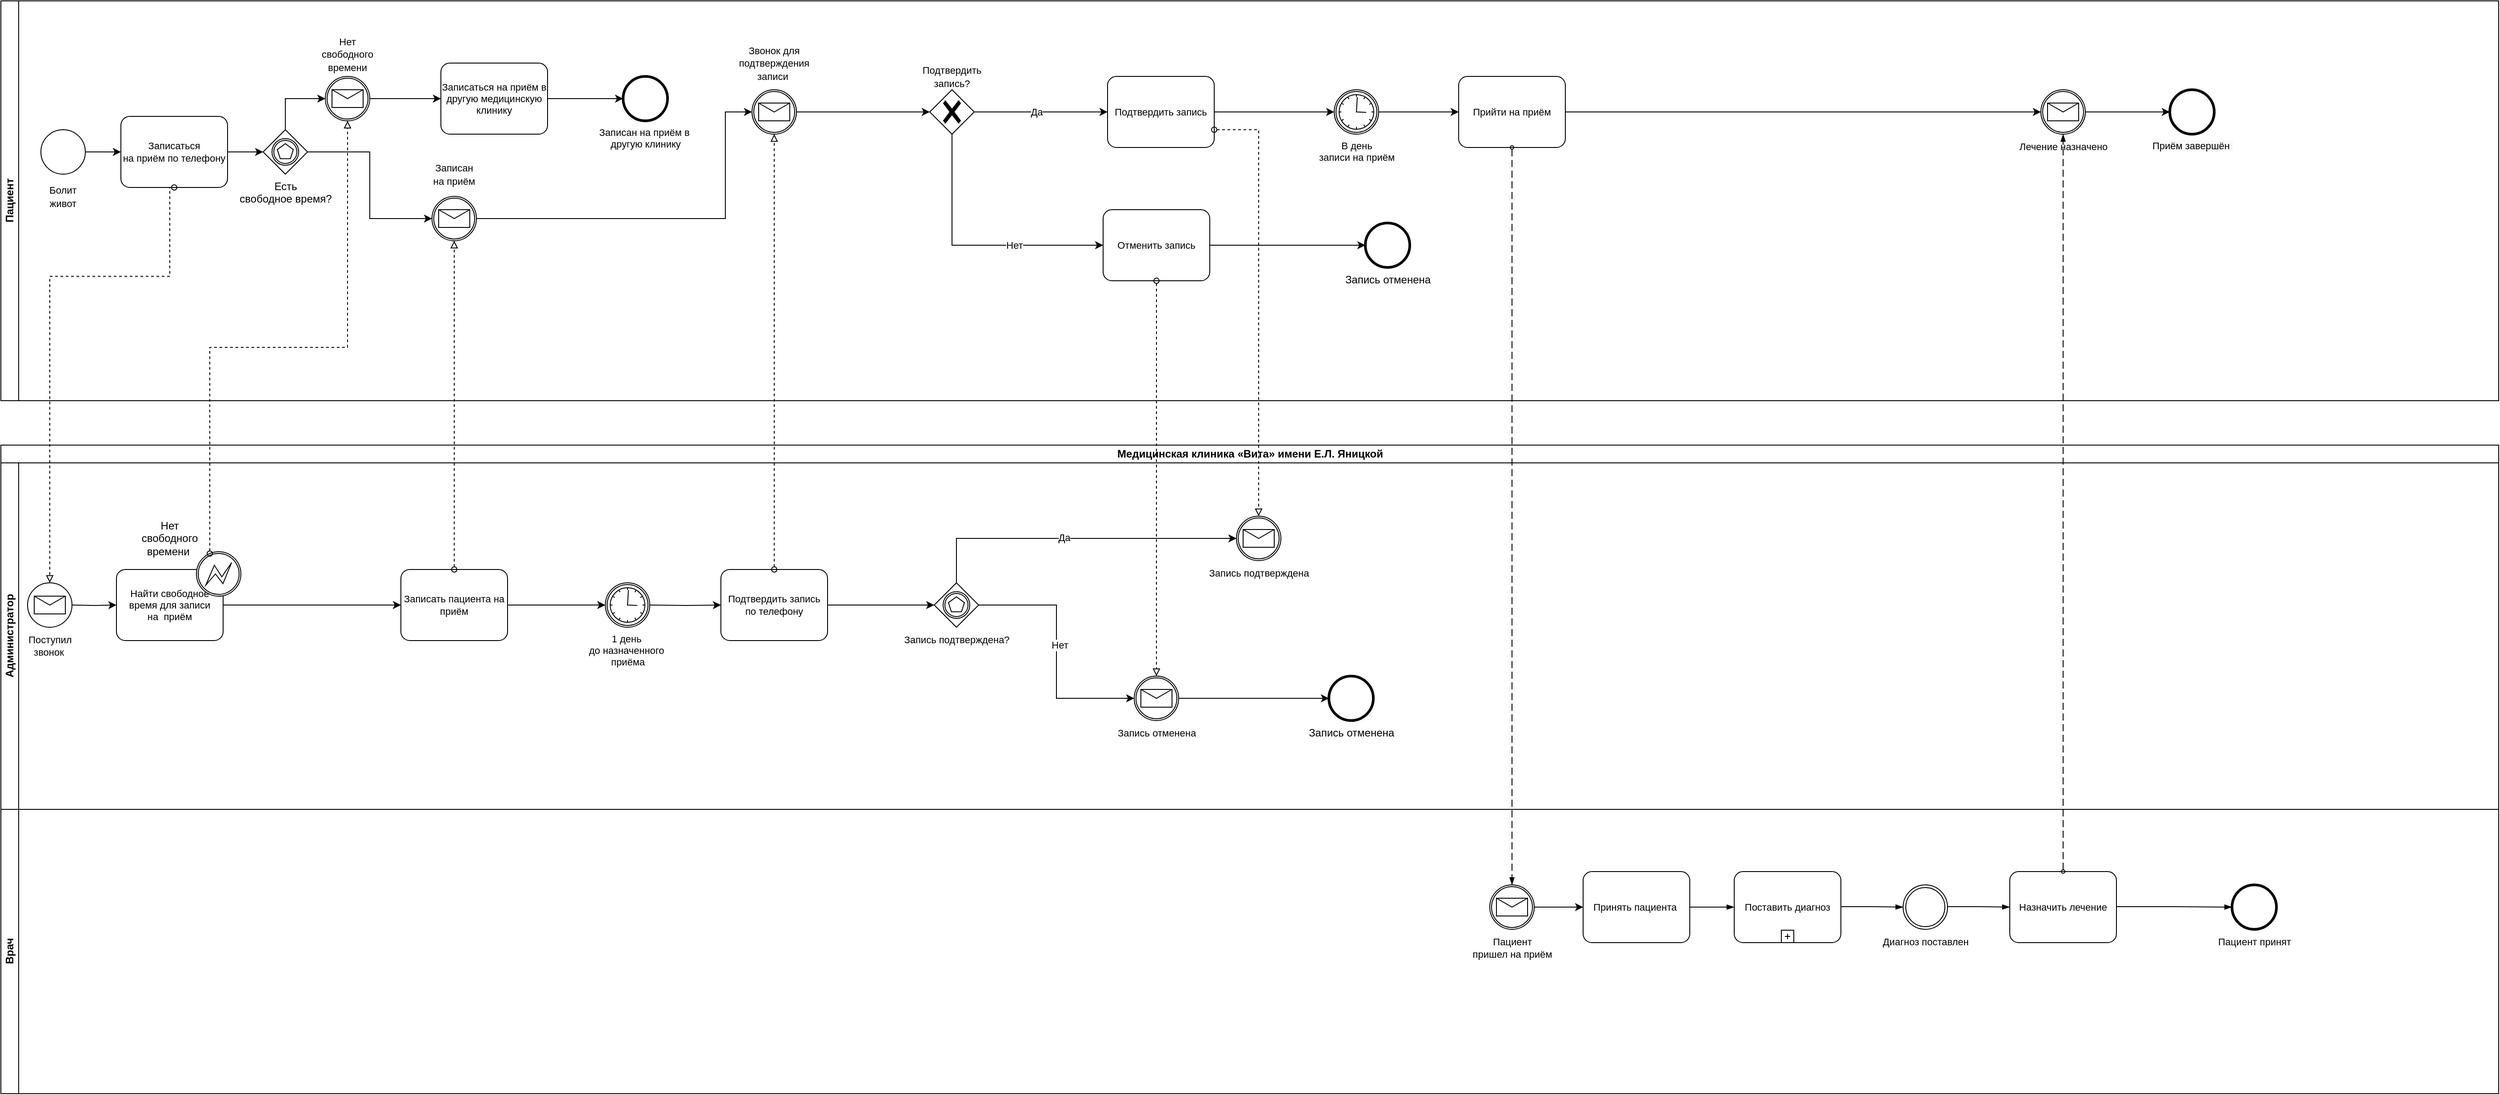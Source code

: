 <mxfile version="21.6.5" type="device" pages="3">
  <diagram id="326YfQ6A8uz0iwaCt7I8" name="BPMN AS-IS">
    <mxGraphModel dx="3888" dy="3785" grid="1" gridSize="10" guides="1" tooltips="1" connect="1" arrows="1" fold="1" page="1" pageScale="1" pageWidth="827" pageHeight="1169" math="0" shadow="0">
      <root>
        <mxCell id="0" />
        <mxCell id="1" parent="0" />
        <mxCell id="U2e4l5wQemaMT4tLWJ_u-86" value="Медицинская клиника&amp;nbsp;&lt;span style=&quot;text-align: start; fill: rgb(144, 101, 176);&quot; data-reactroot=&quot;&quot; class=&quot;notion-enable-hover&quot; data-token-index=&quot;0&quot;&gt;«Вита» имени Е.Л. Яницкой&lt;/span&gt;" style="swimlane;html=1;childLayout=stackLayout;resizeParent=1;resizeParentMax=0;horizontal=1;startSize=20;horizontalStack=0;" parent="1" vertex="1">
          <mxGeometry x="320" y="-490" width="2810" height="730" as="geometry" />
        </mxCell>
        <mxCell id="U2e4l5wQemaMT4tLWJ_u-87" value="Администратор" style="swimlane;html=1;startSize=20;horizontal=0;" parent="U2e4l5wQemaMT4tLWJ_u-86" vertex="1">
          <mxGeometry y="20" width="2810" height="390" as="geometry" />
        </mxCell>
        <mxCell id="U2e4l5wQemaMT4tLWJ_u-88" style="edgeStyle=orthogonalEdgeStyle;rounded=0;orthogonalLoop=1;jettySize=auto;html=1;" parent="U2e4l5wQemaMT4tLWJ_u-87" source="U2e4l5wQemaMT4tLWJ_u-89" edge="1">
          <mxGeometry relative="1" as="geometry">
            <mxPoint x="680" y="160.0" as="targetPoint" />
          </mxGeometry>
        </mxCell>
        <mxCell id="U2e4l5wQemaMT4tLWJ_u-89" value="Записать пациента на приём" style="points=[[0.25,0,0],[0.5,0,0],[0.75,0,0],[1,0.25,0],[1,0.5,0],[1,0.75,0],[0.75,1,0],[0.5,1,0],[0.25,1,0],[0,0.75,0],[0,0.5,0],[0,0.25,0]];shape=mxgraph.bpmn.task;whiteSpace=wrap;rectStyle=rounded;size=10;taskMarker=abstract;fontSize=11;" parent="U2e4l5wQemaMT4tLWJ_u-87" vertex="1">
          <mxGeometry x="450" y="120" width="120" height="80" as="geometry" />
        </mxCell>
        <mxCell id="U2e4l5wQemaMT4tLWJ_u-90" style="edgeStyle=orthogonalEdgeStyle;rounded=0;orthogonalLoop=1;jettySize=auto;html=1;entryX=0;entryY=0.5;entryDx=0;entryDy=0;entryPerimeter=0;" parent="U2e4l5wQemaMT4tLWJ_u-87" source="U2e4l5wQemaMT4tLWJ_u-91" target="U2e4l5wQemaMT4tLWJ_u-89" edge="1">
          <mxGeometry relative="1" as="geometry">
            <mxPoint x="340" y="190.0" as="targetPoint" />
          </mxGeometry>
        </mxCell>
        <mxCell id="U2e4l5wQemaMT4tLWJ_u-91" value="Найти свободное время для записи на  приём" style="points=[[0.25,0,0],[0.5,0,0],[0.75,0,0],[1,0.25,0],[1,0.5,0],[1,0.75,0],[0.75,1,0],[0.5,1,0],[0.25,1,0],[0,0.75,0],[0,0.5,0],[0,0.25,0]];shape=mxgraph.bpmn.task;whiteSpace=wrap;rectStyle=rounded;size=10;taskMarker=abstract;fontSize=11;" parent="U2e4l5wQemaMT4tLWJ_u-87" vertex="1">
          <mxGeometry x="130" y="120" width="120" height="80" as="geometry" />
        </mxCell>
        <mxCell id="U2e4l5wQemaMT4tLWJ_u-92" style="edgeStyle=orthogonalEdgeStyle;rounded=0;orthogonalLoop=1;jettySize=auto;html=1;" parent="U2e4l5wQemaMT4tLWJ_u-87" target="U2e4l5wQemaMT4tLWJ_u-95" edge="1">
          <mxGeometry relative="1" as="geometry">
            <mxPoint x="730" y="160.0" as="sourcePoint" />
          </mxGeometry>
        </mxCell>
        <mxCell id="U2e4l5wQemaMT4tLWJ_u-94" style="edgeStyle=orthogonalEdgeStyle;rounded=0;orthogonalLoop=1;jettySize=auto;html=1;startArrow=none;startFill=0;endArrow=classic;endFill=1;" parent="U2e4l5wQemaMT4tLWJ_u-87" source="U2e4l5wQemaMT4tLWJ_u-95" edge="1">
          <mxGeometry relative="1" as="geometry">
            <mxPoint x="1050" y="160" as="targetPoint" />
          </mxGeometry>
        </mxCell>
        <mxCell id="U2e4l5wQemaMT4tLWJ_u-95" value="Подтвердить запись по телефону" style="points=[[0.25,0,0],[0.5,0,0],[0.75,0,0],[1,0.25,0],[1,0.5,0],[1,0.75,0],[0.75,1,0],[0.5,1,0],[0.25,1,0],[0,0.75,0],[0,0.5,0],[0,0.25,0]];shape=mxgraph.bpmn.task;whiteSpace=wrap;rectStyle=rounded;size=10;taskMarker=abstract;fontSize=11;" parent="U2e4l5wQemaMT4tLWJ_u-87" vertex="1">
          <mxGeometry x="810" y="120" width="120" height="80" as="geometry" />
        </mxCell>
        <mxCell id="U2e4l5wQemaMT4tLWJ_u-96" value="Запись отменена" style="points=[[0.145,0.145,0],[0.5,0,0],[0.855,0.145,0],[1,0.5,0],[0.855,0.855,0],[0.5,1,0],[0.145,0.855,0],[0,0.5,0]];shape=mxgraph.bpmn.event;html=1;verticalLabelPosition=bottom;labelBackgroundColor=#ffffff;verticalAlign=top;align=center;perimeter=ellipsePerimeter;outlineConnect=0;aspect=fixed;outline=end;symbol=terminate2;" parent="U2e4l5wQemaMT4tLWJ_u-87" vertex="1">
          <mxGeometry x="1494" y="240" width="50" height="50" as="geometry" />
        </mxCell>
        <mxCell id="U2e4l5wQemaMT4tLWJ_u-97" value="" style="points=[[0.145,0.145,0],[0.5,0,0],[0.855,0.145,0],[1,0.5,0],[0.855,0.855,0],[0.5,1,0],[0.145,0.855,0],[0,0.5,0]];shape=mxgraph.bpmn.event;html=1;verticalLabelPosition=bottom;labelBackgroundColor=#ffffff;verticalAlign=top;align=center;perimeter=ellipsePerimeter;outlineConnect=0;aspect=fixed;outline=boundInt;symbol=error;fontSize=24;fontColor=#000000;fillColor=#FFFFFF;" parent="U2e4l5wQemaMT4tLWJ_u-87" vertex="1">
          <mxGeometry x="220" y="100" width="50" height="50" as="geometry" />
        </mxCell>
        <mxCell id="U2e4l5wQemaMT4tLWJ_u-98" value="Нет свободного&lt;br&gt;времени&amp;nbsp;" style="text;html=1;strokeColor=none;fillColor=none;align=center;verticalAlign=middle;whiteSpace=wrap;rounded=0;labelBackgroundColor=none;fontSize=12;fontColor=#000000;" parent="U2e4l5wQemaMT4tLWJ_u-87" vertex="1">
          <mxGeometry x="160" y="70" width="60" height="30" as="geometry" />
        </mxCell>
        <mxCell id="U2e4l5wQemaMT4tLWJ_u-99" style="edgeStyle=orthogonalEdgeStyle;rounded=0;orthogonalLoop=1;jettySize=auto;html=1;" parent="U2e4l5wQemaMT4tLWJ_u-87" target="U2e4l5wQemaMT4tLWJ_u-91" edge="1">
          <mxGeometry relative="1" as="geometry">
            <mxPoint x="80" y="160" as="sourcePoint" />
          </mxGeometry>
        </mxCell>
        <mxCell id="U2e4l5wQemaMT4tLWJ_u-100" value="&lt;font style=&quot;font-size: 11px;&quot;&gt;Поступил&lt;br&gt;&amp;nbsp;звонок &amp;nbsp;&lt;/font&gt;" style="points=[[0.145,0.145,0],[0.5,0,0],[0.855,0.145,0],[1,0.5,0],[0.855,0.855,0],[0.5,1,0],[0.145,0.855,0],[0,0.5,0]];shape=mxgraph.bpmn.event;html=1;verticalLabelPosition=bottom;labelBackgroundColor=#ffffff;verticalAlign=top;align=center;perimeter=ellipsePerimeter;outlineConnect=0;aspect=fixed;outline=standard;symbol=message;" parent="U2e4l5wQemaMT4tLWJ_u-87" vertex="1">
          <mxGeometry x="30" y="135" width="50" height="50" as="geometry" />
        </mxCell>
        <mxCell id="U2e4l5wQemaMT4tLWJ_u-101" style="edgeStyle=orthogonalEdgeStyle;rounded=0;orthogonalLoop=1;jettySize=auto;html=1;entryX=0;entryY=0.5;entryDx=0;entryDy=0;entryPerimeter=0;startArrow=none;startFill=0;endArrow=classic;endFill=1;" parent="U2e4l5wQemaMT4tLWJ_u-87" source="U2e4l5wQemaMT4tLWJ_u-102" target="U2e4l5wQemaMT4tLWJ_u-96" edge="1">
          <mxGeometry relative="1" as="geometry" />
        </mxCell>
        <mxCell id="U2e4l5wQemaMT4tLWJ_u-102" value="&lt;font style=&quot;font-size: 11px;&quot;&gt;Запись отменена&lt;/font&gt;" style="points=[[0.145,0.145,0],[0.5,0,0],[0.855,0.145,0],[1,0.5,0],[0.855,0.855,0],[0.5,1,0],[0.145,0.855,0],[0,0.5,0]];shape=mxgraph.bpmn.event;html=1;verticalLabelPosition=bottom;labelBackgroundColor=#ffffff;verticalAlign=top;align=center;perimeter=ellipsePerimeter;outlineConnect=0;aspect=fixed;outline=catching;symbol=message;" parent="U2e4l5wQemaMT4tLWJ_u-87" vertex="1">
          <mxGeometry x="1275" y="240" width="50" height="50" as="geometry" />
        </mxCell>
        <mxCell id="U2e4l5wQemaMT4tLWJ_u-103" value="&lt;font style=&quot;font-size: 11px;&quot;&gt;Запись подтверждена&lt;/font&gt;" style="points=[[0.145,0.145,0],[0.5,0,0],[0.855,0.145,0],[1,0.5,0],[0.855,0.855,0],[0.5,1,0],[0.145,0.855,0],[0,0.5,0]];shape=mxgraph.bpmn.event;html=1;verticalLabelPosition=bottom;labelBackgroundColor=#ffffff;verticalAlign=top;align=center;perimeter=ellipsePerimeter;outlineConnect=0;aspect=fixed;outline=catching;symbol=message;" parent="U2e4l5wQemaMT4tLWJ_u-87" vertex="1">
          <mxGeometry x="1390" y="60" width="50" height="50" as="geometry" />
        </mxCell>
        <mxCell id="U2e4l5wQemaMT4tLWJ_u-104" style="edgeStyle=orthogonalEdgeStyle;rounded=0;orthogonalLoop=1;jettySize=auto;html=1;entryX=0;entryY=0.5;entryDx=0;entryDy=0;entryPerimeter=0;startArrow=none;startFill=0;endArrow=classic;endFill=1;exitX=0.5;exitY=0;exitDx=0;exitDy=0;exitPerimeter=0;" parent="U2e4l5wQemaMT4tLWJ_u-87" source="U2e4l5wQemaMT4tLWJ_u-108" target="U2e4l5wQemaMT4tLWJ_u-103" edge="1">
          <mxGeometry relative="1" as="geometry">
            <mxPoint x="1100" y="160" as="sourcePoint" />
          </mxGeometry>
        </mxCell>
        <mxCell id="U2e4l5wQemaMT4tLWJ_u-105" value="Да" style="edgeLabel;html=1;align=center;verticalAlign=middle;resizable=0;points=[];fontSize=11;" parent="U2e4l5wQemaMT4tLWJ_u-104" vertex="1" connectable="0">
          <mxGeometry x="-0.063" y="1" relative="1" as="geometry">
            <mxPoint as="offset" />
          </mxGeometry>
        </mxCell>
        <mxCell id="U2e4l5wQemaMT4tLWJ_u-106" style="edgeStyle=orthogonalEdgeStyle;rounded=0;orthogonalLoop=1;jettySize=auto;html=1;entryX=0;entryY=0.5;entryDx=0;entryDy=0;entryPerimeter=0;startArrow=none;startFill=0;endArrow=classic;endFill=1;exitX=1;exitY=0.5;exitDx=0;exitDy=0;exitPerimeter=0;" parent="U2e4l5wQemaMT4tLWJ_u-87" source="U2e4l5wQemaMT4tLWJ_u-108" target="U2e4l5wQemaMT4tLWJ_u-102" edge="1">
          <mxGeometry relative="1" as="geometry">
            <mxPoint x="1075" y="185" as="sourcePoint" />
          </mxGeometry>
        </mxCell>
        <mxCell id="U2e4l5wQemaMT4tLWJ_u-107" value="Нет" style="edgeLabel;html=1;align=center;verticalAlign=middle;resizable=0;points=[];fontSize=11;" parent="U2e4l5wQemaMT4tLWJ_u-106" vertex="1" connectable="0">
          <mxGeometry x="-0.569" y="2" relative="1" as="geometry">
            <mxPoint x="30" y="47" as="offset" />
          </mxGeometry>
        </mxCell>
        <mxCell id="U2e4l5wQemaMT4tLWJ_u-108" value="&lt;font style=&quot;font-size: 11px;&quot;&gt;Запись подтверждена?&lt;/font&gt;" style="points=[[0.25,0.25,0],[0.5,0,0],[0.75,0.25,0],[1,0.5,0],[0.75,0.75,0],[0.5,1,0],[0.25,0.75,0],[0,0.5,0]];shape=mxgraph.bpmn.gateway2;html=1;verticalLabelPosition=bottom;labelBackgroundColor=#ffffff;verticalAlign=top;align=center;perimeter=rhombusPerimeter;outlineConnect=0;outline=boundInt;symbol=multiple;" parent="U2e4l5wQemaMT4tLWJ_u-87" vertex="1">
          <mxGeometry x="1050" y="135" width="50" height="50" as="geometry" />
        </mxCell>
        <mxCell id="U2e4l5wQemaMT4tLWJ_u-175" value="&lt;font style=&quot;font-size: 11px;&quot;&gt;1 день&amp;nbsp;&lt;br&gt;до назначенного&amp;nbsp;&lt;br&gt;приёма&lt;br&gt;&lt;/font&gt;" style="points=[[0.145,0.145,0],[0.5,0,0],[0.855,0.145,0],[1,0.5,0],[0.855,0.855,0],[0.5,1,0],[0.145,0.855,0],[0,0.5,0]];shape=mxgraph.bpmn.event;html=1;verticalLabelPosition=bottom;labelBackgroundColor=#ffffff;verticalAlign=top;align=center;perimeter=ellipsePerimeter;outlineConnect=0;aspect=fixed;outline=catching;symbol=timer;fontSize=11;" parent="U2e4l5wQemaMT4tLWJ_u-87" vertex="1">
          <mxGeometry x="680" y="135" width="50" height="50" as="geometry" />
        </mxCell>
        <mxCell id="U2e4l5wQemaMT4tLWJ_u-109" value="Врач" style="swimlane;html=1;startSize=20;horizontal=0;" parent="U2e4l5wQemaMT4tLWJ_u-86" vertex="1">
          <mxGeometry y="410" width="2810" height="320" as="geometry" />
        </mxCell>
        <mxCell id="SEWau7qSYOS_rAa_O71K-33" value="Принять пациента " style="points=[[0.25,0,0],[0.5,0,0],[0.75,0,0],[1,0.25,0],[1,0.5,0],[1,0.75,0],[0.75,1,0],[0.5,1,0],[0.25,1,0],[0,0.75,0],[0,0.5,0],[0,0.25,0]];shape=mxgraph.bpmn.task;whiteSpace=wrap;rectStyle=rounded;size=10;taskMarker=abstract;fontSize=11;" parent="U2e4l5wQemaMT4tLWJ_u-109" vertex="1">
          <mxGeometry x="1780" y="70" width="120" height="80" as="geometry" />
        </mxCell>
        <mxCell id="SEWau7qSYOS_rAa_O71K-34" value="Поставить диагноз" style="points=[[0.25,0,0],[0.5,0,0],[0.75,0,0],[1,0.25,0],[1,0.5,0],[1,0.75,0],[0.75,1,0],[0.5,1,0],[0.25,1,0],[0,0.75,0],[0,0.5,0],[0,0.25,0]];shape=mxgraph.bpmn.task;whiteSpace=wrap;rectStyle=rounded;size=10;taskMarker=abstract;isLoopSub=1;labelBackgroundColor=#FFFFFF;fontSize=11;fontColor=#000000;fillColor=#FFFFFF;" parent="U2e4l5wQemaMT4tLWJ_u-109" vertex="1">
          <mxGeometry x="1950" y="70" width="120" height="80" as="geometry" />
        </mxCell>
        <mxCell id="SEWau7qSYOS_rAa_O71K-35" value="Назначить лечение" style="points=[[0.25,0,0],[0.5,0,0],[0.75,0,0],[1,0.25,0],[1,0.5,0],[1,0.75,0],[0.75,1,0],[0.5,1,0],[0.25,1,0],[0,0.75,0],[0,0.5,0],[0,0.25,0]];shape=mxgraph.bpmn.task;whiteSpace=wrap;rectStyle=rounded;size=10;taskMarker=abstract;fontSize=11;" parent="U2e4l5wQemaMT4tLWJ_u-109" vertex="1">
          <mxGeometry x="2260" y="70" width="120" height="80" as="geometry" />
        </mxCell>
        <mxCell id="SEWau7qSYOS_rAa_O71K-36" value="&lt;font style=&quot;font-size: 11px;&quot;&gt;Диагноз поставлен&lt;/font&gt;" style="points=[[0.145,0.145,0],[0.5,0,0],[0.855,0.145,0],[1,0.5,0],[0.855,0.855,0],[0.5,1,0],[0.145,0.855,0],[0,0.5,0]];shape=mxgraph.bpmn.event;html=1;verticalLabelPosition=bottom;labelBackgroundColor=#ffffff;verticalAlign=top;align=center;perimeter=ellipsePerimeter;outlineConnect=0;aspect=fixed;outline=throwing;symbol=general;" parent="U2e4l5wQemaMT4tLWJ_u-109" vertex="1">
          <mxGeometry x="2140" y="85" width="50" height="50" as="geometry" />
        </mxCell>
        <mxCell id="SEWau7qSYOS_rAa_O71K-58" value="" style="edgeStyle=elbowEdgeStyle;fontSize=12;html=1;endArrow=blockThin;endFill=1;rounded=0;exitX=1;exitY=0.5;exitDx=0;exitDy=0;exitPerimeter=0;" parent="U2e4l5wQemaMT4tLWJ_u-109" source="SEWau7qSYOS_rAa_O71K-33" target="SEWau7qSYOS_rAa_O71K-34" edge="1">
          <mxGeometry width="160" relative="1" as="geometry">
            <mxPoint x="1830" y="-20" as="sourcePoint" />
            <mxPoint x="1990" y="-20" as="targetPoint" />
          </mxGeometry>
        </mxCell>
        <mxCell id="SEWau7qSYOS_rAa_O71K-59" value="" style="edgeStyle=elbowEdgeStyle;fontSize=12;html=1;endArrow=blockThin;endFill=1;rounded=0;" parent="U2e4l5wQemaMT4tLWJ_u-109" edge="1">
          <mxGeometry width="160" relative="1" as="geometry">
            <mxPoint x="2070" y="109.5" as="sourcePoint" />
            <mxPoint x="2140" y="110" as="targetPoint" />
          </mxGeometry>
        </mxCell>
        <mxCell id="SEWau7qSYOS_rAa_O71K-61" value="" style="edgeStyle=elbowEdgeStyle;fontSize=12;html=1;endArrow=blockThin;endFill=1;rounded=0;" parent="U2e4l5wQemaMT4tLWJ_u-109" edge="1">
          <mxGeometry width="160" relative="1" as="geometry">
            <mxPoint x="2190" y="109.5" as="sourcePoint" />
            <mxPoint x="2260" y="110" as="targetPoint" />
          </mxGeometry>
        </mxCell>
        <mxCell id="SEWau7qSYOS_rAa_O71K-62" value="" style="edgeStyle=elbowEdgeStyle;fontSize=12;html=1;endArrow=blockThin;endFill=1;rounded=0;" parent="U2e4l5wQemaMT4tLWJ_u-109" edge="1">
          <mxGeometry width="160" relative="1" as="geometry">
            <mxPoint x="2380" y="109.5" as="sourcePoint" />
            <mxPoint x="2510" y="110" as="targetPoint" />
          </mxGeometry>
        </mxCell>
        <mxCell id="4Dc6eMeA_3O2R8JQ3hGn-4" style="edgeStyle=orthogonalEdgeStyle;rounded=0;orthogonalLoop=1;jettySize=auto;html=1;exitX=1;exitY=0.5;exitDx=0;exitDy=0;exitPerimeter=0;entryX=0;entryY=0.5;entryDx=0;entryDy=0;entryPerimeter=0;" parent="U2e4l5wQemaMT4tLWJ_u-109" source="4Dc6eMeA_3O2R8JQ3hGn-3" target="SEWau7qSYOS_rAa_O71K-33" edge="1">
          <mxGeometry relative="1" as="geometry" />
        </mxCell>
        <mxCell id="4Dc6eMeA_3O2R8JQ3hGn-3" value="&lt;font style=&quot;font-size: 11px;&quot;&gt;Пациент &lt;br&gt;пришел на приём&lt;/font&gt;" style="points=[[0.145,0.145,0],[0.5,0,0],[0.855,0.145,0],[1,0.5,0],[0.855,0.855,0],[0.5,1,0],[0.145,0.855,0],[0,0.5,0]];shape=mxgraph.bpmn.event;html=1;verticalLabelPosition=bottom;labelBackgroundColor=#ffffff;verticalAlign=top;align=center;perimeter=ellipsePerimeter;outlineConnect=0;aspect=fixed;outline=catching;symbol=message;" parent="U2e4l5wQemaMT4tLWJ_u-109" vertex="1">
          <mxGeometry x="1675" y="85" width="50" height="50" as="geometry" />
        </mxCell>
        <mxCell id="9LePL83qHV5wMQsZNfcS-1" value="&lt;font style=&quot;font-size: 11px;&quot;&gt;Пациент принят&lt;/font&gt;" style="points=[[0.145,0.145,0],[0.5,0,0],[0.855,0.145,0],[1,0.5,0],[0.855,0.855,0],[0.5,1,0],[0.145,0.855,0],[0,0.5,0]];shape=mxgraph.bpmn.event;html=1;verticalLabelPosition=bottom;labelBackgroundColor=#ffffff;verticalAlign=top;align=center;perimeter=ellipsePerimeter;outlineConnect=0;aspect=fixed;outline=end;symbol=terminate2;" parent="U2e4l5wQemaMT4tLWJ_u-109" vertex="1">
          <mxGeometry x="2510" y="85" width="50" height="50" as="geometry" />
        </mxCell>
        <mxCell id="U2e4l5wQemaMT4tLWJ_u-122" value="Пациент" style="swimlane;html=1;startSize=20;horizontal=0;" parent="1" vertex="1">
          <mxGeometry x="320" y="-990" width="2810" height="450" as="geometry" />
        </mxCell>
        <mxCell id="U2e4l5wQemaMT4tLWJ_u-123" style="edgeStyle=orthogonalEdgeStyle;rounded=0;orthogonalLoop=1;jettySize=auto;html=1;entryX=0;entryY=0.5;entryDx=0;entryDy=0;entryPerimeter=0;startArrow=none;startFill=0;endArrow=classic;endFill=1;" parent="U2e4l5wQemaMT4tLWJ_u-122" source="U2e4l5wQemaMT4tLWJ_u-124" edge="1">
          <mxGeometry relative="1" as="geometry">
            <mxPoint x="295" y="170" as="targetPoint" />
          </mxGeometry>
        </mxCell>
        <mxCell id="U2e4l5wQemaMT4tLWJ_u-124" value="Записаться на приём по телефону" style="points=[[0.25,0,0],[0.5,0,0],[0.75,0,0],[1,0.25,0],[1,0.5,0],[1,0.75,0],[0.75,1,0],[0.5,1,0],[0.25,1,0],[0,0.75,0],[0,0.5,0],[0,0.25,0]];shape=mxgraph.bpmn.task;whiteSpace=wrap;rectStyle=rounded;size=10;taskMarker=abstract;fontSize=11;" parent="U2e4l5wQemaMT4tLWJ_u-122" vertex="1">
          <mxGeometry x="135" y="130" width="120" height="80" as="geometry" />
        </mxCell>
        <mxCell id="U2e4l5wQemaMT4tLWJ_u-125" style="edgeStyle=orthogonalEdgeStyle;rounded=0;orthogonalLoop=1;jettySize=auto;html=1;" parent="U2e4l5wQemaMT4tLWJ_u-122" source="U2e4l5wQemaMT4tLWJ_u-126" target="U2e4l5wQemaMT4tLWJ_u-124" edge="1">
          <mxGeometry relative="1" as="geometry" />
        </mxCell>
        <mxCell id="U2e4l5wQemaMT4tLWJ_u-126" value="" style="points=[[0.145,0.145,0],[0.5,0,0],[0.855,0.145,0],[1,0.5,0],[0.855,0.855,0],[0.5,1,0],[0.145,0.855,0],[0,0.5,0]];shape=mxgraph.bpmn.event;html=1;verticalLabelPosition=bottom;labelBackgroundColor=#ffffff;verticalAlign=top;align=center;perimeter=ellipsePerimeter;outlineConnect=0;aspect=fixed;outline=standard;symbol=general;" parent="U2e4l5wQemaMT4tLWJ_u-122" vertex="1">
          <mxGeometry x="45" y="145" width="50" height="50" as="geometry" />
        </mxCell>
        <mxCell id="U2e4l5wQemaMT4tLWJ_u-129" value="&lt;font style=&quot;font-size: 11px;&quot;&gt;Болит живот&lt;/font&gt;" style="text;html=1;strokeColor=none;fillColor=none;align=center;verticalAlign=middle;whiteSpace=wrap;rounded=0;" parent="U2e4l5wQemaMT4tLWJ_u-122" vertex="1">
          <mxGeometry x="40" y="205" width="60" height="30" as="geometry" />
        </mxCell>
        <mxCell id="U2e4l5wQemaMT4tLWJ_u-133" style="edgeStyle=orthogonalEdgeStyle;rounded=0;orthogonalLoop=1;jettySize=auto;html=1;fontSize=24;fontColor=#000000;entryX=0;entryY=0.5;entryDx=0;entryDy=0;entryPerimeter=0;" parent="U2e4l5wQemaMT4tLWJ_u-122" source="U2e4l5wQemaMT4tLWJ_u-134" target="U2e4l5wQemaMT4tLWJ_u-159" edge="1">
          <mxGeometry relative="1" as="geometry">
            <mxPoint x="695" y="110" as="targetPoint" />
          </mxGeometry>
        </mxCell>
        <mxCell id="U2e4l5wQemaMT4tLWJ_u-134" value="Записаться на приём в другую медицинскую клинику" style="points=[[0.25,0,0],[0.5,0,0],[0.75,0,0],[1,0.25,0],[1,0.5,0],[1,0.75,0],[0.75,1,0],[0.5,1,0],[0.25,1,0],[0,0.75,0],[0,0.5,0],[0,0.25,0]];shape=mxgraph.bpmn.task;whiteSpace=wrap;rectStyle=rounded;size=10;taskMarker=abstract;labelBackgroundColor=none;fontSize=11;fontColor=#000000;fillColor=#FFFFFF;" parent="U2e4l5wQemaMT4tLWJ_u-122" vertex="1">
          <mxGeometry x="495" y="70" width="120" height="80" as="geometry" />
        </mxCell>
        <mxCell id="U2e4l5wQemaMT4tLWJ_u-135" style="edgeStyle=orthogonalEdgeStyle;rounded=0;orthogonalLoop=1;jettySize=auto;html=1;entryX=0;entryY=0.5;entryDx=0;entryDy=0;entryPerimeter=0;" parent="U2e4l5wQemaMT4tLWJ_u-122" source="U2e4l5wQemaMT4tLWJ_u-136" target="U2e4l5wQemaMT4tLWJ_u-134" edge="1">
          <mxGeometry relative="1" as="geometry" />
        </mxCell>
        <mxCell id="U2e4l5wQemaMT4tLWJ_u-136" value="" style="points=[[0.145,0.145,0],[0.5,0,0],[0.855,0.145,0],[1,0.5,0],[0.855,0.855,0],[0.5,1,0],[0.145,0.855,0],[0,0.5,0]];shape=mxgraph.bpmn.event;html=1;verticalLabelPosition=bottom;labelBackgroundColor=#ffffff;verticalAlign=top;align=center;perimeter=ellipsePerimeter;outlineConnect=0;aspect=fixed;outline=catching;symbol=message;" parent="U2e4l5wQemaMT4tLWJ_u-122" vertex="1">
          <mxGeometry x="365" y="85" width="50" height="50" as="geometry" />
        </mxCell>
        <mxCell id="U2e4l5wQemaMT4tLWJ_u-139" style="edgeStyle=orthogonalEdgeStyle;rounded=0;orthogonalLoop=1;jettySize=auto;html=1;entryX=0;entryY=0.5;entryDx=0;entryDy=0;entryPerimeter=0;startArrow=none;startFill=0;endArrow=classic;endFill=1;" parent="U2e4l5wQemaMT4tLWJ_u-122" source="U2e4l5wQemaMT4tLWJ_u-140" target="U2e4l5wQemaMT4tLWJ_u-154" edge="1">
          <mxGeometry relative="1" as="geometry">
            <Array as="points">
              <mxPoint x="815" y="245" />
              <mxPoint x="815" y="125" />
            </Array>
          </mxGeometry>
        </mxCell>
        <mxCell id="U2e4l5wQemaMT4tLWJ_u-140" value="" style="points=[[0.145,0.145,0],[0.5,0,0],[0.855,0.145,0],[1,0.5,0],[0.855,0.855,0],[0.5,1,0],[0.145,0.855,0],[0,0.5,0]];shape=mxgraph.bpmn.event;html=1;verticalLabelPosition=bottom;labelBackgroundColor=#ffffff;verticalAlign=top;align=center;perimeter=ellipsePerimeter;outlineConnect=0;aspect=fixed;outline=catching;symbol=message;" parent="U2e4l5wQemaMT4tLWJ_u-122" vertex="1">
          <mxGeometry x="485" y="220" width="50" height="50" as="geometry" />
        </mxCell>
        <mxCell id="U2e4l5wQemaMT4tLWJ_u-141" style="edgeStyle=orthogonalEdgeStyle;rounded=0;orthogonalLoop=1;jettySize=auto;html=1;entryX=0;entryY=0.5;entryDx=0;entryDy=0;entryPerimeter=0;startArrow=none;startFill=0;endArrow=classic;endFill=1;exitX=0.5;exitY=0;exitDx=0;exitDy=0;exitPerimeter=0;" parent="U2e4l5wQemaMT4tLWJ_u-122" source="U2e4l5wQemaMT4tLWJ_u-155" target="U2e4l5wQemaMT4tLWJ_u-136" edge="1">
          <mxGeometry relative="1" as="geometry">
            <mxPoint x="320" y="145" as="sourcePoint" />
          </mxGeometry>
        </mxCell>
        <mxCell id="U2e4l5wQemaMT4tLWJ_u-142" style="edgeStyle=orthogonalEdgeStyle;rounded=0;orthogonalLoop=1;jettySize=auto;html=1;entryX=0;entryY=0.5;entryDx=0;entryDy=0;entryPerimeter=0;startArrow=none;startFill=0;endArrow=classic;endFill=1;exitX=1;exitY=0.5;exitDx=0;exitDy=0;exitPerimeter=0;" parent="U2e4l5wQemaMT4tLWJ_u-122" source="U2e4l5wQemaMT4tLWJ_u-155" target="U2e4l5wQemaMT4tLWJ_u-140" edge="1">
          <mxGeometry relative="1" as="geometry">
            <mxPoint x="320" y="195" as="sourcePoint" />
          </mxGeometry>
        </mxCell>
        <mxCell id="U2e4l5wQemaMT4tLWJ_u-143" style="edgeStyle=orthogonalEdgeStyle;rounded=0;orthogonalLoop=1;jettySize=auto;html=1;entryX=0;entryY=0.5;entryDx=0;entryDy=0;entryPerimeter=0;startArrow=none;startFill=0;endArrow=classic;endFill=1;" parent="U2e4l5wQemaMT4tLWJ_u-122" source="U2e4l5wQemaMT4tLWJ_u-144" target="U2e4l5wQemaMT4tLWJ_u-156" edge="1">
          <mxGeometry relative="1" as="geometry" />
        </mxCell>
        <mxCell id="U2e4l5wQemaMT4tLWJ_u-144" value="Отменить запись" style="points=[[0.25,0,0],[0.5,0,0],[0.75,0,0],[1,0.25,0],[1,0.5,0],[1,0.75,0],[0.75,1,0],[0.5,1,0],[0.25,1,0],[0,0.75,0],[0,0.5,0],[0,0.25,0]];shape=mxgraph.bpmn.task;whiteSpace=wrap;rectStyle=rounded;size=10;taskMarker=abstract;fontSize=11;" parent="U2e4l5wQemaMT4tLWJ_u-122" vertex="1">
          <mxGeometry x="1240" y="235" width="120" height="80" as="geometry" />
        </mxCell>
        <mxCell id="U2e4l5wQemaMT4tLWJ_u-145" style="edgeStyle=orthogonalEdgeStyle;rounded=0;orthogonalLoop=1;jettySize=auto;html=1;entryX=0;entryY=0.5;entryDx=0;entryDy=0;entryPerimeter=0;exitX=0.5;exitY=1;exitDx=0;exitDy=0;exitPerimeter=0;" parent="U2e4l5wQemaMT4tLWJ_u-122" source="U2e4l5wQemaMT4tLWJ_u-147" target="U2e4l5wQemaMT4tLWJ_u-144" edge="1">
          <mxGeometry relative="1" as="geometry" />
        </mxCell>
        <mxCell id="U2e4l5wQemaMT4tLWJ_u-146" value="Нет" style="edgeLabel;html=1;align=center;verticalAlign=middle;resizable=0;points=[];" parent="U2e4l5wQemaMT4tLWJ_u-145" vertex="1" connectable="0">
          <mxGeometry x="0.04" y="1" relative="1" as="geometry">
            <mxPoint x="41" y="1" as="offset" />
          </mxGeometry>
        </mxCell>
        <mxCell id="U2e4l5wQemaMT4tLWJ_u-147" value="" style="points=[[0.25,0.25,0],[0.5,0,0],[0.75,0.25,0],[1,0.5,0],[0.75,0.75,0],[0.5,1,0],[0.25,0.75,0],[0,0.5,0]];shape=mxgraph.bpmn.gateway2;html=1;verticalLabelPosition=bottom;labelBackgroundColor=#ffffff;verticalAlign=top;align=center;perimeter=rhombusPerimeter;outlineConnect=0;outline=none;symbol=none;gwType=exclusive;" parent="U2e4l5wQemaMT4tLWJ_u-122" vertex="1">
          <mxGeometry x="1045" y="100" width="50" height="50" as="geometry" />
        </mxCell>
        <mxCell id="U2e4l5wQemaMT4tLWJ_u-148" value="&lt;font style=&quot;font-size: 11px;&quot;&gt;Подтвердить запись?&lt;/font&gt;" style="text;html=1;strokeColor=none;fillColor=none;align=center;verticalAlign=middle;whiteSpace=wrap;rounded=0;" parent="U2e4l5wQemaMT4tLWJ_u-122" vertex="1">
          <mxGeometry x="1015" y="70" width="110" height="30" as="geometry" />
        </mxCell>
        <mxCell id="SEWau7qSYOS_rAa_O71K-48" style="edgeStyle=orthogonalEdgeStyle;rounded=0;orthogonalLoop=1;jettySize=auto;html=1;exitX=1;exitY=0.5;exitDx=0;exitDy=0;exitPerimeter=0;" parent="U2e4l5wQemaMT4tLWJ_u-122" source="U2e4l5wQemaMT4tLWJ_u-150" target="SEWau7qSYOS_rAa_O71K-37" edge="1">
          <mxGeometry relative="1" as="geometry" />
        </mxCell>
        <mxCell id="U2e4l5wQemaMT4tLWJ_u-150" value="Подтвердить запись" style="points=[[0.25,0,0],[0.5,0,0],[0.75,0,0],[1,0.25,0],[1,0.5,0],[1,0.75,0],[0.75,1,0],[0.5,1,0],[0.25,1,0],[0,0.75,0],[0,0.5,0],[0,0.25,0]];shape=mxgraph.bpmn.task;whiteSpace=wrap;rectStyle=rounded;size=10;taskMarker=abstract;fontSize=11;" parent="U2e4l5wQemaMT4tLWJ_u-122" vertex="1">
          <mxGeometry x="1245" y="85" width="120" height="80" as="geometry" />
        </mxCell>
        <mxCell id="U2e4l5wQemaMT4tLWJ_u-151" style="edgeStyle=orthogonalEdgeStyle;rounded=0;orthogonalLoop=1;jettySize=auto;html=1;entryX=0;entryY=0.5;entryDx=0;entryDy=0;entryPerimeter=0;exitX=1;exitY=0.5;exitDx=0;exitDy=0;exitPerimeter=0;" parent="U2e4l5wQemaMT4tLWJ_u-122" source="U2e4l5wQemaMT4tLWJ_u-147" target="U2e4l5wQemaMT4tLWJ_u-150" edge="1">
          <mxGeometry relative="1" as="geometry">
            <mxPoint x="1175.0" y="250" as="targetPoint" />
          </mxGeometry>
        </mxCell>
        <mxCell id="U2e4l5wQemaMT4tLWJ_u-152" value="Да" style="edgeLabel;html=1;align=center;verticalAlign=middle;resizable=0;points=[];" parent="U2e4l5wQemaMT4tLWJ_u-151" vertex="1" connectable="0">
          <mxGeometry x="0.141" y="-1" relative="1" as="geometry">
            <mxPoint x="-16" y="-1" as="offset" />
          </mxGeometry>
        </mxCell>
        <mxCell id="U2e4l5wQemaMT4tLWJ_u-153" style="edgeStyle=orthogonalEdgeStyle;rounded=0;orthogonalLoop=1;jettySize=auto;html=1;startArrow=none;startFill=0;endArrow=classic;endFill=1;" parent="U2e4l5wQemaMT4tLWJ_u-122" source="U2e4l5wQemaMT4tLWJ_u-154" target="U2e4l5wQemaMT4tLWJ_u-147" edge="1">
          <mxGeometry relative="1" as="geometry" />
        </mxCell>
        <mxCell id="U2e4l5wQemaMT4tLWJ_u-154" value="" style="points=[[0.145,0.145,0],[0.5,0,0],[0.855,0.145,0],[1,0.5,0],[0.855,0.855,0],[0.5,1,0],[0.145,0.855,0],[0,0.5,0]];shape=mxgraph.bpmn.event;html=1;verticalLabelPosition=bottom;labelBackgroundColor=#ffffff;verticalAlign=top;align=center;perimeter=ellipsePerimeter;outlineConnect=0;aspect=fixed;outline=catching;symbol=message;" parent="U2e4l5wQemaMT4tLWJ_u-122" vertex="1">
          <mxGeometry x="845" y="100" width="50" height="50" as="geometry" />
        </mxCell>
        <mxCell id="U2e4l5wQemaMT4tLWJ_u-155" value="Есть &lt;br&gt;свободное время?" style="points=[[0.25,0.25,0],[0.5,0,0],[0.75,0.25,0],[1,0.5,0],[0.75,0.75,0],[0.5,1,0],[0.25,0.75,0],[0,0.5,0]];shape=mxgraph.bpmn.gateway2;html=1;verticalLabelPosition=bottom;labelBackgroundColor=#ffffff;verticalAlign=top;align=center;perimeter=rhombusPerimeter;outlineConnect=0;outline=boundInt;symbol=multiple;" parent="U2e4l5wQemaMT4tLWJ_u-122" vertex="1">
          <mxGeometry x="295" y="145" width="50" height="50" as="geometry" />
        </mxCell>
        <mxCell id="U2e4l5wQemaMT4tLWJ_u-156" value="Запись отменена" style="points=[[0.145,0.145,0],[0.5,0,0],[0.855,0.145,0],[1,0.5,0],[0.855,0.855,0],[0.5,1,0],[0.145,0.855,0],[0,0.5,0]];shape=mxgraph.bpmn.event;html=1;verticalLabelPosition=bottom;labelBackgroundColor=#ffffff;verticalAlign=top;align=center;perimeter=ellipsePerimeter;outlineConnect=0;aspect=fixed;outline=end;symbol=terminate2;" parent="U2e4l5wQemaMT4tLWJ_u-122" vertex="1">
          <mxGeometry x="1535" y="250" width="50" height="50" as="geometry" />
        </mxCell>
        <mxCell id="U2e4l5wQemaMT4tLWJ_u-157" value="&lt;font style=&quot;font-size: 11px;&quot;&gt;Нет свободного&lt;br&gt;времени&lt;/font&gt;" style="text;html=1;strokeColor=none;fillColor=none;align=center;verticalAlign=middle;whiteSpace=wrap;rounded=0;" parent="U2e4l5wQemaMT4tLWJ_u-122" vertex="1">
          <mxGeometry x="360" y="45" width="60" height="30" as="geometry" />
        </mxCell>
        <mxCell id="U2e4l5wQemaMT4tLWJ_u-158" value="&lt;span style=&quot;font-size: 11px;&quot;&gt;Записан на&amp;nbsp;&lt;/span&gt;&lt;span style=&quot;font-size: 11px; background-color: rgb(255, 255, 255);&quot;&gt;приём&lt;/span&gt;" style="text;html=1;strokeColor=none;fillColor=none;align=center;verticalAlign=middle;whiteSpace=wrap;rounded=0;" parent="U2e4l5wQemaMT4tLWJ_u-122" vertex="1">
          <mxGeometry x="480" y="180" width="60" height="30" as="geometry" />
        </mxCell>
        <mxCell id="U2e4l5wQemaMT4tLWJ_u-159" value="Записан на&amp;nbsp;приём&amp;nbsp;в&amp;nbsp;&lt;br&gt;другую клинику" style="points=[[0.145,0.145,0],[0.5,0,0],[0.855,0.145,0],[1,0.5,0],[0.855,0.855,0],[0.5,1,0],[0.145,0.855,0],[0,0.5,0]];shape=mxgraph.bpmn.event;html=1;verticalLabelPosition=bottom;labelBackgroundColor=#ffffff;verticalAlign=top;align=center;perimeter=ellipsePerimeter;outlineConnect=0;aspect=fixed;outline=end;symbol=terminate2;fontSize=11;" parent="U2e4l5wQemaMT4tLWJ_u-122" vertex="1">
          <mxGeometry x="700" y="85" width="50" height="50" as="geometry" />
        </mxCell>
        <mxCell id="U2e4l5wQemaMT4tLWJ_u-160" value="&lt;font style=&quot;font-size: 11px;&quot;&gt;Звонок для подтверждения записи&amp;nbsp;&lt;/font&gt;" style="text;html=1;strokeColor=none;fillColor=none;align=center;verticalAlign=middle;whiteSpace=wrap;rounded=0;" parent="U2e4l5wQemaMT4tLWJ_u-122" vertex="1">
          <mxGeometry x="815" y="55" width="110" height="30" as="geometry" />
        </mxCell>
        <mxCell id="4Dc6eMeA_3O2R8JQ3hGn-5" style="edgeStyle=orthogonalEdgeStyle;rounded=0;orthogonalLoop=1;jettySize=auto;html=1;exitX=1;exitY=0.5;exitDx=0;exitDy=0;exitPerimeter=0;entryX=0;entryY=0.5;entryDx=0;entryDy=0;entryPerimeter=0;" parent="U2e4l5wQemaMT4tLWJ_u-122" source="SEWau7qSYOS_rAa_O71K-32" target="4Dc6eMeA_3O2R8JQ3hGn-1" edge="1">
          <mxGeometry relative="1" as="geometry" />
        </mxCell>
        <mxCell id="SEWau7qSYOS_rAa_O71K-32" value="Прийти на приём" style="points=[[0.25,0,0],[0.5,0,0],[0.75,0,0],[1,0.25,0],[1,0.5,0],[1,0.75,0],[0.75,1,0],[0.5,1,0],[0.25,1,0],[0,0.75,0],[0,0.5,0],[0,0.25,0]];shape=mxgraph.bpmn.task;whiteSpace=wrap;rectStyle=rounded;size=10;taskMarker=abstract;fontSize=11;" parent="U2e4l5wQemaMT4tLWJ_u-122" vertex="1">
          <mxGeometry x="1640" y="85" width="120" height="80" as="geometry" />
        </mxCell>
        <mxCell id="SEWau7qSYOS_rAa_O71K-49" style="edgeStyle=orthogonalEdgeStyle;rounded=0;orthogonalLoop=1;jettySize=auto;html=1;exitX=1;exitY=0.5;exitDx=0;exitDy=0;exitPerimeter=0;" parent="U2e4l5wQemaMT4tLWJ_u-122" source="SEWau7qSYOS_rAa_O71K-37" target="SEWau7qSYOS_rAa_O71K-32" edge="1">
          <mxGeometry relative="1" as="geometry" />
        </mxCell>
        <mxCell id="SEWau7qSYOS_rAa_O71K-37" value="В день &lt;br&gt;записи на&amp;nbsp;приём" style="points=[[0.145,0.145,0],[0.5,0,0],[0.855,0.145,0],[1,0.5,0],[0.855,0.855,0],[0.5,1,0],[0.145,0.855,0],[0,0.5,0]];shape=mxgraph.bpmn.event;html=1;verticalLabelPosition=bottom;labelBackgroundColor=#ffffff;verticalAlign=top;align=center;perimeter=ellipsePerimeter;outlineConnect=0;aspect=fixed;outline=catching;symbol=timer;fontSize=11;" parent="U2e4l5wQemaMT4tLWJ_u-122" vertex="1">
          <mxGeometry x="1500" y="100" width="50" height="50" as="geometry" />
        </mxCell>
        <mxCell id="4Dc6eMeA_3O2R8JQ3hGn-6" style="edgeStyle=orthogonalEdgeStyle;rounded=0;orthogonalLoop=1;jettySize=auto;html=1;exitX=1;exitY=0.5;exitDx=0;exitDy=0;exitPerimeter=0;" parent="U2e4l5wQemaMT4tLWJ_u-122" source="4Dc6eMeA_3O2R8JQ3hGn-1" edge="1">
          <mxGeometry relative="1" as="geometry">
            <mxPoint x="2440" y="125" as="targetPoint" />
          </mxGeometry>
        </mxCell>
        <mxCell id="4Dc6eMeA_3O2R8JQ3hGn-1" value="&lt;font style=&quot;font-size: 11px;&quot;&gt;Лечение назначено&lt;/font&gt;" style="points=[[0.145,0.145,0],[0.5,0,0],[0.855,0.145,0],[1,0.5,0],[0.855,0.855,0],[0.5,1,0],[0.145,0.855,0],[0,0.5,0]];shape=mxgraph.bpmn.event;html=1;verticalLabelPosition=bottom;labelBackgroundColor=#ffffff;verticalAlign=top;align=center;perimeter=ellipsePerimeter;outlineConnect=0;aspect=fixed;outline=catching;symbol=message;" parent="U2e4l5wQemaMT4tLWJ_u-122" vertex="1">
          <mxGeometry x="2295" y="100" width="50" height="50" as="geometry" />
        </mxCell>
        <mxCell id="9LePL83qHV5wMQsZNfcS-2" value="&lt;span style=&quot;background-color: rgb(248, 249, 250);&quot;&gt;&lt;font style=&quot;font-size: 11px;&quot;&gt;Приём&amp;nbsp;завершён&amp;nbsp;&lt;/font&gt;&lt;br&gt;&lt;/span&gt;" style="points=[[0.145,0.145,0],[0.5,0,0],[0.855,0.145,0],[1,0.5,0],[0.855,0.855,0],[0.5,1,0],[0.145,0.855,0],[0,0.5,0]];shape=mxgraph.bpmn.event;html=1;verticalLabelPosition=bottom;labelBackgroundColor=#ffffff;verticalAlign=top;align=center;perimeter=ellipsePerimeter;outlineConnect=0;aspect=fixed;outline=end;symbol=terminate2;fontSize=11;" parent="U2e4l5wQemaMT4tLWJ_u-122" vertex="1">
          <mxGeometry x="2440" y="100" width="50" height="50" as="geometry" />
        </mxCell>
        <mxCell id="U2e4l5wQemaMT4tLWJ_u-162" style="edgeStyle=orthogonalEdgeStyle;rounded=0;orthogonalLoop=1;jettySize=auto;html=1;dashed=1;exitX=0.5;exitY=1;exitDx=0;exitDy=0;exitPerimeter=0;entryX=0.5;entryY=0;entryDx=0;entryDy=0;entryPerimeter=0;startArrow=oval;startFill=0;endArrow=block;endFill=0;" parent="1" source="U2e4l5wQemaMT4tLWJ_u-124" edge="1">
          <mxGeometry relative="1" as="geometry">
            <mxPoint x="375" y="-335.0" as="targetPoint" />
            <Array as="points">
              <mxPoint x="510" y="-780" />
              <mxPoint x="510" y="-680" />
              <mxPoint x="375" y="-680" />
            </Array>
          </mxGeometry>
        </mxCell>
        <mxCell id="U2e4l5wQemaMT4tLWJ_u-165" style="edgeStyle=orthogonalEdgeStyle;rounded=0;orthogonalLoop=1;jettySize=auto;html=1;fontSize=24;fontColor=#000000;entryX=0.5;entryY=1;entryDx=0;entryDy=0;entryPerimeter=0;dashed=1;startArrow=oval;startFill=0;endArrow=block;endFill=0;" parent="1" source="U2e4l5wQemaMT4tLWJ_u-97" target="U2e4l5wQemaMT4tLWJ_u-136" edge="1">
          <mxGeometry relative="1" as="geometry">
            <Array as="points">
              <mxPoint x="555" y="-600" />
              <mxPoint x="710" y="-600" />
            </Array>
            <mxPoint x="810" y="-160" as="targetPoint" />
          </mxGeometry>
        </mxCell>
        <mxCell id="U2e4l5wQemaMT4tLWJ_u-166" style="edgeStyle=orthogonalEdgeStyle;rounded=0;orthogonalLoop=1;jettySize=auto;html=1;entryX=0.5;entryY=1;entryDx=0;entryDy=0;entryPerimeter=0;startArrow=oval;startFill=0;endArrow=block;endFill=0;dashed=1;" parent="1" source="U2e4l5wQemaMT4tLWJ_u-89" target="U2e4l5wQemaMT4tLWJ_u-140" edge="1">
          <mxGeometry relative="1" as="geometry" />
        </mxCell>
        <mxCell id="U2e4l5wQemaMT4tLWJ_u-167" style="edgeStyle=orthogonalEdgeStyle;rounded=0;orthogonalLoop=1;jettySize=auto;html=1;entryX=0.5;entryY=1;entryDx=0;entryDy=0;entryPerimeter=0;startArrow=oval;startFill=0;endArrow=block;endFill=0;dashed=1;" parent="1" source="U2e4l5wQemaMT4tLWJ_u-95" target="U2e4l5wQemaMT4tLWJ_u-154" edge="1">
          <mxGeometry relative="1" as="geometry" />
        </mxCell>
        <mxCell id="U2e4l5wQemaMT4tLWJ_u-168" style="edgeStyle=orthogonalEdgeStyle;rounded=0;orthogonalLoop=1;jettySize=auto;html=1;dashed=1;startArrow=oval;startFill=0;endArrow=block;endFill=0;exitX=1;exitY=0.75;exitDx=0;exitDy=0;exitPerimeter=0;" parent="1" source="U2e4l5wQemaMT4tLWJ_u-150" target="U2e4l5wQemaMT4tLWJ_u-103" edge="1">
          <mxGeometry relative="1" as="geometry" />
        </mxCell>
        <mxCell id="U2e4l5wQemaMT4tLWJ_u-169" style="edgeStyle=orthogonalEdgeStyle;rounded=0;orthogonalLoop=1;jettySize=auto;html=1;dashed=1;startArrow=oval;startFill=0;endArrow=block;endFill=0;" parent="1" source="U2e4l5wQemaMT4tLWJ_u-144" target="U2e4l5wQemaMT4tLWJ_u-102" edge="1">
          <mxGeometry relative="1" as="geometry" />
        </mxCell>
        <mxCell id="SEWau7qSYOS_rAa_O71K-52" value="" style="dashed=1;dashPattern=8 4;endArrow=blockThin;endFill=1;startArrow=oval;startFill=0;endSize=6;startSize=4;rounded=0;exitX=0.5;exitY=1;exitDx=0;exitDy=0;exitPerimeter=0;" parent="1" source="SEWau7qSYOS_rAa_O71K-32" target="4Dc6eMeA_3O2R8JQ3hGn-3" edge="1">
          <mxGeometry width="160" relative="1" as="geometry">
            <mxPoint x="1840" y="-570" as="sourcePoint" />
            <mxPoint x="2020" y="-410" as="targetPoint" />
          </mxGeometry>
        </mxCell>
        <mxCell id="SEWau7qSYOS_rAa_O71K-63" value="" style="dashed=1;dashPattern=8 4;endArrow=blockThin;endFill=1;startArrow=oval;startFill=0;endSize=6;startSize=4;rounded=0;exitX=0.5;exitY=0;exitDx=0;exitDy=0;exitPerimeter=0;" parent="1" source="SEWau7qSYOS_rAa_O71K-35" target="4Dc6eMeA_3O2R8JQ3hGn-1" edge="1">
          <mxGeometry width="160" relative="1" as="geometry">
            <mxPoint x="2350" y="-280" as="sourcePoint" />
            <mxPoint x="2635" y="-360" as="targetPoint" />
          </mxGeometry>
        </mxCell>
      </root>
    </mxGraphModel>
  </diagram>
  <diagram id="anxewemBDnC__M29I5zN" name="UML State Machine Diagram">
    <mxGraphModel dx="3240" dy="3349" grid="1" gridSize="10" guides="1" tooltips="1" connect="1" arrows="1" fold="1" page="1" pageScale="1" pageWidth="827" pageHeight="1169" math="0" shadow="0">
      <root>
        <mxCell id="0" />
        <mxCell id="1" parent="0" />
        <mxCell id="R40ZEL_njOnQBtfNHhA_-2" value="" style="ellipse;html=1;shape=startState;fillColor=#000000;strokeColor=#ff0000;" parent="1" vertex="1">
          <mxGeometry x="75" y="-860" width="60" height="60" as="geometry" />
        </mxCell>
        <mxCell id="R40ZEL_njOnQBtfNHhA_-3" value="" style="edgeStyle=orthogonalEdgeStyle;html=1;verticalAlign=bottom;endArrow=open;endSize=8;strokeColor=#ff0000;rounded=0;" parent="1" source="R40ZEL_njOnQBtfNHhA_-2" edge="1">
          <mxGeometry relative="1" as="geometry">
            <mxPoint x="105" y="-740" as="targetPoint" />
          </mxGeometry>
        </mxCell>
        <mxCell id="R40ZEL_njOnQBtfNHhA_-4" value="&lt;font style=&quot;font-size: 18px;&quot;&gt;Создан&lt;/font&gt;" style="rounded=1;whiteSpace=wrap;html=1;" parent="1" vertex="1">
          <mxGeometry x="45" y="-740" width="120" height="60" as="geometry" />
        </mxCell>
        <mxCell id="R40ZEL_njOnQBtfNHhA_-5" value="&lt;font style=&quot;font-size: 18px;&quot;&gt;Ожидает подтверждения&lt;/font&gt;" style="rounded=1;whiteSpace=wrap;html=1;" parent="1" vertex="1">
          <mxGeometry x="414" y="-740" width="180" height="60" as="geometry" />
        </mxCell>
        <mxCell id="lIeIX1laKqAt9Llu6GUY-1" value="Администратор ищет &lt;br&gt;время и врача, записывает &lt;br&gt;пациента на прием" style="html=1;verticalAlign=bottom;endArrow=block;rounded=0;fontSize=18;" parent="1" edge="1">
          <mxGeometry width="80" relative="1" as="geometry">
            <mxPoint x="170" y="-710.71" as="sourcePoint" />
            <mxPoint x="410" y="-711" as="targetPoint" />
          </mxGeometry>
        </mxCell>
        <mxCell id="lIeIX1laKqAt9Llu6GUY-2" value="&lt;font style=&quot;font-size: 18px;&quot;&gt;Подтвержден&lt;/font&gt;" style="rounded=1;whiteSpace=wrap;html=1;" parent="1" vertex="1">
          <mxGeometry x="800" y="-740" width="180" height="60" as="geometry" />
        </mxCell>
        <mxCell id="lIeIX1laKqAt9Llu6GUY-3" value="&lt;font style=&quot;font-size: 18px; font-weight: normal;&quot;&gt;Отменен&lt;/font&gt;" style="rounded=1;whiteSpace=wrap;html=1;fontStyle=1" parent="1" vertex="1">
          <mxGeometry x="414" y="-580" width="180" height="60" as="geometry" />
        </mxCell>
        <mxCell id="lIeIX1laKqAt9Llu6GUY-4" value="Пациент отказался&amp;nbsp;&lt;br&gt;от приема" style="html=1;verticalAlign=bottom;endArrow=block;rounded=0;fontSize=18;exitX=0.5;exitY=1;exitDx=0;exitDy=0;entryX=0.5;entryY=0;entryDx=0;entryDy=0;" parent="1" source="R40ZEL_njOnQBtfNHhA_-5" target="lIeIX1laKqAt9Llu6GUY-3" edge="1">
          <mxGeometry x="0.6" y="96" width="80" relative="1" as="geometry">
            <mxPoint x="560" y="-583.71" as="sourcePoint" />
            <mxPoint x="800.0" y="-584" as="targetPoint" />
            <Array as="points">
              <mxPoint x="504" y="-600" />
            </Array>
            <mxPoint as="offset" />
          </mxGeometry>
        </mxCell>
        <mxCell id="lIeIX1laKqAt9Llu6GUY-6" value="Пациент подтвердил&lt;br&gt;запись на прием" style="html=1;verticalAlign=bottom;endArrow=block;rounded=0;fontSize=18;" parent="1" edge="1">
          <mxGeometry width="80" relative="1" as="geometry">
            <mxPoint x="594" y="-710.42" as="sourcePoint" />
            <mxPoint x="800" y="-711" as="targetPoint" />
          </mxGeometry>
        </mxCell>
        <mxCell id="lIeIX1laKqAt9Llu6GUY-7" value="&lt;font style=&quot;font-size: 18px;&quot;&gt;В работе&lt;/font&gt;" style="rounded=1;whiteSpace=wrap;html=1;" parent="1" vertex="1">
          <mxGeometry x="1200" y="-740" width="180" height="60" as="geometry" />
        </mxCell>
        <mxCell id="lIeIX1laKqAt9Llu6GUY-8" value="&lt;font style=&quot;font-size: 18px;&quot;&gt;Завершен&lt;/font&gt;" style="rounded=1;whiteSpace=wrap;html=1;" parent="1" vertex="1">
          <mxGeometry x="1600" y="-740" width="180" height="60" as="geometry" />
        </mxCell>
        <mxCell id="lIeIX1laKqAt9Llu6GUY-9" value="&lt;font style=&quot;font-size: 18px;&quot;&gt;Отменен&lt;/font&gt;" style="rounded=1;whiteSpace=wrap;html=1;" parent="1" vertex="1">
          <mxGeometry x="45" y="-580" width="120" height="60" as="geometry" />
        </mxCell>
        <mxCell id="lIeIX1laKqAt9Llu6GUY-10" value="Подходящее время &lt;br&gt;или врач не найдены" style="html=1;verticalAlign=bottom;endArrow=block;rounded=0;fontSize=18;exitX=0.5;exitY=1;exitDx=0;exitDy=0;entryX=0.5;entryY=0;entryDx=0;entryDy=0;" parent="1" source="R40ZEL_njOnQBtfNHhA_-4" target="lIeIX1laKqAt9Llu6GUY-9" edge="1">
          <mxGeometry x="0.4" y="105" width="80" relative="1" as="geometry">
            <mxPoint x="160" y="-589.71" as="sourcePoint" />
            <mxPoint x="400.0" y="-590" as="targetPoint" />
            <mxPoint as="offset" />
          </mxGeometry>
        </mxCell>
        <mxCell id="lIeIX1laKqAt9Llu6GUY-11" value="&lt;font style=&quot;font-size: 18px;&quot;&gt;Отменен&lt;/font&gt;" style="rounded=1;whiteSpace=wrap;html=1;" parent="1" vertex="1">
          <mxGeometry x="800" y="-580" width="180" height="60" as="geometry" />
        </mxCell>
        <mxCell id="lIeIX1laKqAt9Llu6GUY-13" value="Пациент не пришел&lt;br&gt;на прием" style="html=1;verticalAlign=bottom;endArrow=block;rounded=0;fontSize=18;exitX=0.5;exitY=1;exitDx=0;exitDy=0;entryX=0.5;entryY=0;entryDx=0;entryDy=0;" parent="1" edge="1">
          <mxGeometry x="0.6" y="96" width="80" relative="1" as="geometry">
            <mxPoint x="889.29" y="-680" as="sourcePoint" />
            <mxPoint x="889.29" y="-580.0" as="targetPoint" />
            <Array as="points">
              <mxPoint x="889.29" y="-600" />
            </Array>
            <mxPoint as="offset" />
          </mxGeometry>
        </mxCell>
        <mxCell id="lIeIX1laKqAt9Llu6GUY-14" value="Пациент пришел&amp;nbsp;&lt;br&gt;на прием" style="html=1;verticalAlign=bottom;endArrow=block;rounded=0;fontSize=18;entryX=0;entryY=0.5;entryDx=0;entryDy=0;" parent="1" target="lIeIX1laKqAt9Llu6GUY-7" edge="1">
          <mxGeometry width="80" relative="1" as="geometry">
            <mxPoint x="980" y="-709.42" as="sourcePoint" />
            <mxPoint x="1186.0" y="-710" as="targetPoint" />
          </mxGeometry>
        </mxCell>
        <mxCell id="lIeIX1laKqAt9Llu6GUY-15" value="Врач принял пациента&amp;nbsp;&lt;br&gt;и назначил лечение" style="html=1;verticalAlign=bottom;endArrow=block;rounded=0;fontSize=18;entryX=0;entryY=0.5;entryDx=0;entryDy=0;" parent="1" edge="1">
          <mxGeometry width="80" relative="1" as="geometry">
            <mxPoint x="1380.0" y="-710.13" as="sourcePoint" />
            <mxPoint x="1600.0" y="-710.71" as="targetPoint" />
          </mxGeometry>
        </mxCell>
        <mxCell id="lIeIX1laKqAt9Llu6GUY-16" value="" style="ellipse;html=1;shape=endState;fillColor=#000000;strokeColor=#ff0000;fontSize=18;" parent="1" vertex="1">
          <mxGeometry x="1850" y="-737.5" width="60" height="55" as="geometry" />
        </mxCell>
        <mxCell id="lIeIX1laKqAt9Llu6GUY-19" value="" style="html=1;verticalAlign=bottom;endArrow=block;rounded=0;fontSize=18;" parent="1" edge="1">
          <mxGeometry x="0.429" y="20" width="80" relative="1" as="geometry">
            <mxPoint x="1780" y="-710" as="sourcePoint" />
            <mxPoint x="1850" y="-710" as="targetPoint" />
            <mxPoint as="offset" />
          </mxGeometry>
        </mxCell>
        <mxCell id="lIeIX1laKqAt9Llu6GUY-20" value="" style="html=1;verticalAlign=bottom;endArrow=block;rounded=0;fontSize=18;exitX=0.5;exitY=1;exitDx=0;exitDy=0;" parent="1" source="lIeIX1laKqAt9Llu6GUY-11" edge="1">
          <mxGeometry x="0.429" y="20" width="80" relative="1" as="geometry">
            <mxPoint x="610" y="-450" as="sourcePoint" />
            <mxPoint x="890" y="-460" as="targetPoint" />
            <mxPoint as="offset" />
            <Array as="points" />
          </mxGeometry>
        </mxCell>
        <mxCell id="lIeIX1laKqAt9Llu6GUY-21" value="" style="shape=sumEllipse;perimeter=ellipsePerimeter;whiteSpace=wrap;html=1;backgroundOutline=1;fontSize=18;" parent="1" vertex="1">
          <mxGeometry x="865" y="-460" width="50" height="50" as="geometry" />
        </mxCell>
        <mxCell id="lIeIX1laKqAt9Llu6GUY-22" value="" style="shape=sumEllipse;perimeter=ellipsePerimeter;whiteSpace=wrap;html=1;backgroundOutline=1;fontSize=18;" parent="1" vertex="1">
          <mxGeometry x="479" y="-460" width="50" height="50" as="geometry" />
        </mxCell>
        <mxCell id="lIeIX1laKqAt9Llu6GUY-24" value="" style="html=1;verticalAlign=bottom;endArrow=block;rounded=0;fontSize=18;exitX=0.5;exitY=1;exitDx=0;exitDy=0;" parent="1" edge="1">
          <mxGeometry x="0.429" y="20" width="80" relative="1" as="geometry">
            <mxPoint x="503.29" y="-520.0" as="sourcePoint" />
            <mxPoint x="503.29" y="-460.0" as="targetPoint" />
            <mxPoint as="offset" />
            <Array as="points" />
          </mxGeometry>
        </mxCell>
        <mxCell id="lIeIX1laKqAt9Llu6GUY-25" value="" style="shape=sumEllipse;perimeter=ellipsePerimeter;whiteSpace=wrap;html=1;backgroundOutline=1;fontSize=18;" parent="1" vertex="1">
          <mxGeometry x="80" y="-460" width="50" height="50" as="geometry" />
        </mxCell>
        <mxCell id="lIeIX1laKqAt9Llu6GUY-26" value="" style="html=1;verticalAlign=bottom;endArrow=block;rounded=0;fontSize=18;exitX=0.5;exitY=1;exitDx=0;exitDy=0;" parent="1" edge="1">
          <mxGeometry x="0.429" y="20" width="80" relative="1" as="geometry">
            <mxPoint x="104.58" y="-520.0" as="sourcePoint" />
            <mxPoint x="104.58" y="-460.0" as="targetPoint" />
            <mxPoint as="offset" />
            <Array as="points">
              <mxPoint x="104.29" y="-500" />
            </Array>
          </mxGeometry>
        </mxCell>
      </root>
    </mxGraphModel>
  </diagram>
  <diagram id="hYoqlKqIXTMq-99qZDfW" name="BPMN TO-BE">
    <mxGraphModel dx="2447" dy="2259" grid="1" gridSize="10" guides="1" tooltips="1" connect="1" arrows="1" fold="1" page="1" pageScale="1" pageWidth="827" pageHeight="1169" math="0" shadow="0">
      <root>
        <mxCell id="0" />
        <mxCell id="1" parent="0" />
        <mxCell id="Z8foXO5hEmNT0J3iATJG-1" value="Пациент" style="swimlane;startSize=30;horizontal=0;" parent="1" vertex="1">
          <mxGeometry x="-560" y="-980" width="2570" height="350" as="geometry">
            <mxRectangle x="-90" y="-570" width="40" height="60" as="alternateBounds" />
          </mxGeometry>
        </mxCell>
        <mxCell id="Z8foXO5hEmNT0J3iATJG-2" style="edgeStyle=orthogonalEdgeStyle;rounded=0;orthogonalLoop=1;jettySize=auto;html=1;exitX=1;exitY=0.5;exitDx=0;exitDy=0;exitPerimeter=0;entryX=0;entryY=0.5;entryDx=0;entryDy=0;entryPerimeter=0;" parent="Z8foXO5hEmNT0J3iATJG-1" source="ZUP1OzC_5cRaVZ1VSMOz-20" target="ZUP1OzC_5cRaVZ1VSMOz-18" edge="1">
          <mxGeometry relative="1" as="geometry" />
        </mxCell>
        <mxCell id="ZUP1OzC_5cRaVZ1VSMOz-20" value="&lt;font style=&quot;font-size: 11px;&quot;&gt;Болит живот&lt;/font&gt;" style="points=[[0.145,0.145,0],[0.5,0,0],[0.855,0.145,0],[1,0.5,0],[0.855,0.855,0],[0.5,1,0],[0.145,0.855,0],[0,0.5,0]];shape=mxgraph.bpmn.event;html=1;verticalLabelPosition=bottom;labelBackgroundColor=#ffffff;verticalAlign=top;align=center;perimeter=ellipsePerimeter;outlineConnect=0;aspect=fixed;outline=standard;symbol=general;" parent="Z8foXO5hEmNT0J3iATJG-1" vertex="1">
          <mxGeometry x="60" y="140" width="50" height="50" as="geometry" />
        </mxCell>
        <mxCell id="0mpGRCxUVhuH0N15qu5j-1" style="edgeStyle=orthogonalEdgeStyle;rounded=0;orthogonalLoop=1;jettySize=auto;html=1;exitX=1;exitY=0.5;exitDx=0;exitDy=0;exitPerimeter=0;entryX=0;entryY=0.5;entryDx=0;entryDy=0;entryPerimeter=0;" parent="Z8foXO5hEmNT0J3iATJG-1" source="ZUP1OzC_5cRaVZ1VSMOz-18" target="ZUP1OzC_5cRaVZ1VSMOz-23" edge="1">
          <mxGeometry relative="1" as="geometry" />
        </mxCell>
        <mxCell id="ZUP1OzC_5cRaVZ1VSMOz-18" value="Открыть приложение медицинского центра" style="points=[[0.25,0,0],[0.5,0,0],[0.75,0,0],[1,0.25,0],[1,0.5,0],[1,0.75,0],[0.75,1,0],[0.5,1,0],[0.25,1,0],[0,0.75,0],[0,0.5,0],[0,0.25,0]];shape=mxgraph.bpmn.task;whiteSpace=wrap;rectStyle=rounded;size=10;taskMarker=abstract;fontSize=11;" parent="Z8foXO5hEmNT0J3iATJG-1" vertex="1">
          <mxGeometry x="140" y="125" width="120" height="80" as="geometry" />
        </mxCell>
        <mxCell id="0mpGRCxUVhuH0N15qu5j-2" value="" style="edgeStyle=orthogonalEdgeStyle;rounded=0;orthogonalLoop=1;jettySize=auto;html=1;" parent="Z8foXO5hEmNT0J3iATJG-1" source="ZUP1OzC_5cRaVZ1VSMOz-23" target="ZUP1OzC_5cRaVZ1VSMOz-58" edge="1">
          <mxGeometry relative="1" as="geometry" />
        </mxCell>
        <mxCell id="ZUP1OzC_5cRaVZ1VSMOz-23" value="Выбрать филиал" style="points=[[0.25,0,0],[0.5,0,0],[0.75,0,0],[1,0.25,0],[1,0.5,0],[1,0.75,0],[0.75,1,0],[0.5,1,0],[0.25,1,0],[0,0.75,0],[0,0.5,0],[0,0.25,0]];shape=mxgraph.bpmn.task;whiteSpace=wrap;rectStyle=rounded;size=10;taskMarker=abstract;fontSize=11;" parent="Z8foXO5hEmNT0J3iATJG-1" vertex="1">
          <mxGeometry x="290" y="125" width="120" height="80" as="geometry" />
        </mxCell>
        <mxCell id="0mpGRCxUVhuH0N15qu5j-3" value="" style="edgeStyle=orthogonalEdgeStyle;rounded=0;orthogonalLoop=1;jettySize=auto;html=1;" parent="Z8foXO5hEmNT0J3iATJG-1" source="ZUP1OzC_5cRaVZ1VSMOz-58" target="ZUP1OzC_5cRaVZ1VSMOz-25" edge="1">
          <mxGeometry relative="1" as="geometry" />
        </mxCell>
        <mxCell id="ZUP1OzC_5cRaVZ1VSMOz-58" value="Выбрать врача" style="points=[[0.25,0,0],[0.5,0,0],[0.75,0,0],[1,0.25,0],[1,0.5,0],[1,0.75,0],[0.75,1,0],[0.5,1,0],[0.25,1,0],[0,0.75,0],[0,0.5,0],[0,0.25,0]];shape=mxgraph.bpmn.task;whiteSpace=wrap;rectStyle=rounded;size=10;taskMarker=abstract;fontSize=11;" parent="Z8foXO5hEmNT0J3iATJG-1" vertex="1">
          <mxGeometry x="444" y="125" width="120" height="80" as="geometry" />
        </mxCell>
        <mxCell id="0mpGRCxUVhuH0N15qu5j-4" value="" style="edgeStyle=orthogonalEdgeStyle;rounded=0;orthogonalLoop=1;jettySize=auto;html=1;" parent="Z8foXO5hEmNT0J3iATJG-1" source="ZUP1OzC_5cRaVZ1VSMOz-25" target="ZUP1OzC_5cRaVZ1VSMOz-41" edge="1">
          <mxGeometry relative="1" as="geometry" />
        </mxCell>
        <mxCell id="ZUP1OzC_5cRaVZ1VSMOz-25" value="Выбрать дату и время" style="points=[[0.25,0,0],[0.5,0,0],[0.75,0,0],[1,0.25,0],[1,0.5,0],[1,0.75,0],[0.75,1,0],[0.5,1,0],[0.25,1,0],[0,0.75,0],[0,0.5,0],[0,0.25,0]];shape=mxgraph.bpmn.task;whiteSpace=wrap;rectStyle=rounded;size=10;taskMarker=abstract;fontSize=11;" parent="Z8foXO5hEmNT0J3iATJG-1" vertex="1">
          <mxGeometry x="600" y="125" width="120" height="80" as="geometry" />
        </mxCell>
        <mxCell id="0mpGRCxUVhuH0N15qu5j-5" style="edgeStyle=orthogonalEdgeStyle;rounded=0;orthogonalLoop=1;jettySize=auto;html=1;exitX=0.5;exitY=0;exitDx=0;exitDy=0;exitPerimeter=0;entryX=0;entryY=0.5;entryDx=0;entryDy=0;entryPerimeter=0;" parent="Z8foXO5hEmNT0J3iATJG-1" source="ZUP1OzC_5cRaVZ1VSMOz-41" target="ZUP1OzC_5cRaVZ1VSMOz-46" edge="1">
          <mxGeometry relative="1" as="geometry" />
        </mxCell>
        <mxCell id="0mpGRCxUVhuH0N15qu5j-7" style="edgeStyle=orthogonalEdgeStyle;rounded=0;orthogonalLoop=1;jettySize=auto;html=1;exitX=0.5;exitY=1;exitDx=0;exitDy=0;exitPerimeter=0;entryX=0;entryY=0.5;entryDx=0;entryDy=0;entryPerimeter=0;" parent="Z8foXO5hEmNT0J3iATJG-1" source="ZUP1OzC_5cRaVZ1VSMOz-41" target="ZUP1OzC_5cRaVZ1VSMOz-44" edge="1">
          <mxGeometry relative="1" as="geometry" />
        </mxCell>
        <mxCell id="ZUP1OzC_5cRaVZ1VSMOz-41" value="&lt;font style=&quot;font-size: 11px;&quot;&gt;Пациент был&lt;br&gt;зарегистрирован?&lt;/font&gt;" style="points=[[0.25,0.25,0],[0.5,0,0],[0.75,0.25,0],[1,0.5,0],[0.75,0.75,0],[0.5,1,0],[0.25,0.75,0],[0,0.5,0]];shape=mxgraph.bpmn.gateway2;html=1;verticalLabelPosition=bottom;labelBackgroundColor=#ffffff;verticalAlign=top;align=center;perimeter=rhombusPerimeter;outlineConnect=0;outline=none;symbol=none;gwType=exclusive;" parent="Z8foXO5hEmNT0J3iATJG-1" vertex="1">
          <mxGeometry x="760" y="140" width="50" height="50" as="geometry" />
        </mxCell>
        <mxCell id="0mpGRCxUVhuH0N15qu5j-11" style="edgeStyle=orthogonalEdgeStyle;rounded=0;orthogonalLoop=1;jettySize=auto;html=1;exitX=1;exitY=0.5;exitDx=0;exitDy=0;exitPerimeter=0;entryX=0.5;entryY=1;entryDx=0;entryDy=0;entryPerimeter=0;" parent="Z8foXO5hEmNT0J3iATJG-1" source="ZUP1OzC_5cRaVZ1VSMOz-44" target="0mpGRCxUVhuH0N15qu5j-10" edge="1">
          <mxGeometry relative="1" as="geometry" />
        </mxCell>
        <mxCell id="ZUP1OzC_5cRaVZ1VSMOz-44" value="Авторизоваться" style="points=[[0.25,0,0],[0.5,0,0],[0.75,0,0],[1,0.25,0],[1,0.5,0],[1,0.75,0],[0.75,1,0],[0.5,1,0],[0.25,1,0],[0,0.75,0],[0,0.5,0],[0,0.25,0]];shape=mxgraph.bpmn.task;whiteSpace=wrap;rectStyle=rounded;size=10;taskMarker=abstract;fontSize=11;" parent="Z8foXO5hEmNT0J3iATJG-1" vertex="1">
          <mxGeometry x="890" y="230" width="120" height="80" as="geometry" />
        </mxCell>
        <mxCell id="0mpGRCxUVhuH0N15qu5j-9" style="edgeStyle=orthogonalEdgeStyle;rounded=0;orthogonalLoop=1;jettySize=auto;html=1;exitX=1;exitY=0.5;exitDx=0;exitDy=0;exitPerimeter=0;entryX=0;entryY=0.5;entryDx=0;entryDy=0;entryPerimeter=0;" parent="Z8foXO5hEmNT0J3iATJG-1" source="ZUP1OzC_5cRaVZ1VSMOz-46" target="ZUP1OzC_5cRaVZ1VSMOz-48" edge="1">
          <mxGeometry relative="1" as="geometry" />
        </mxCell>
        <mxCell id="ZUP1OzC_5cRaVZ1VSMOz-46" value="Зарегистрироваться" style="points=[[0.25,0,0],[0.5,0,0],[0.75,0,0],[1,0.25,0],[1,0.5,0],[1,0.75,0],[0.75,1,0],[0.5,1,0],[0.25,1,0],[0,0.75,0],[0,0.5,0],[0,0.25,0]];shape=mxgraph.bpmn.task;whiteSpace=wrap;rectStyle=rounded;size=10;taskMarker=abstract;fontSize=11;" parent="Z8foXO5hEmNT0J3iATJG-1" vertex="1">
          <mxGeometry x="820" y="10" width="120" height="80" as="geometry" />
        </mxCell>
        <mxCell id="0mpGRCxUVhuH0N15qu5j-12" style="edgeStyle=orthogonalEdgeStyle;rounded=0;orthogonalLoop=1;jettySize=auto;html=1;exitX=1;exitY=0.5;exitDx=0;exitDy=0;exitPerimeter=0;entryX=0.5;entryY=0;entryDx=0;entryDy=0;entryPerimeter=0;" parent="Z8foXO5hEmNT0J3iATJG-1" source="ZUP1OzC_5cRaVZ1VSMOz-48" target="0mpGRCxUVhuH0N15qu5j-10" edge="1">
          <mxGeometry relative="1" as="geometry" />
        </mxCell>
        <mxCell id="ZUP1OzC_5cRaVZ1VSMOz-48" value="Ввести персональные данные" style="points=[[0.25,0,0],[0.5,0,0],[0.75,0,0],[1,0.25,0],[1,0.5,0],[1,0.75,0],[0.75,1,0],[0.5,1,0],[0.25,1,0],[0,0.75,0],[0,0.5,0],[0,0.25,0]];shape=mxgraph.bpmn.task;whiteSpace=wrap;rectStyle=rounded;size=10;taskMarker=abstract;fontSize=11;" parent="Z8foXO5hEmNT0J3iATJG-1" vertex="1">
          <mxGeometry x="970" y="10" width="120" height="80" as="geometry" />
        </mxCell>
        <mxCell id="0mpGRCxUVhuH0N15qu5j-6" value="Нет" style="text;html=1;strokeColor=none;fillColor=none;align=center;verticalAlign=middle;whiteSpace=wrap;rounded=0;" parent="Z8foXO5hEmNT0J3iATJG-1" vertex="1">
          <mxGeometry x="760" y="95" width="80" height="30" as="geometry" />
        </mxCell>
        <mxCell id="0mpGRCxUVhuH0N15qu5j-8" value="Да" style="text;html=1;strokeColor=none;fillColor=none;align=center;verticalAlign=middle;whiteSpace=wrap;rounded=0;" parent="Z8foXO5hEmNT0J3iATJG-1" vertex="1">
          <mxGeometry x="760" y="240" width="80" height="30" as="geometry" />
        </mxCell>
        <mxCell id="0mpGRCxUVhuH0N15qu5j-14" value="" style="edgeStyle=orthogonalEdgeStyle;rounded=0;orthogonalLoop=1;jettySize=auto;html=1;" parent="Z8foXO5hEmNT0J3iATJG-1" source="ZUP1OzC_5cRaVZ1VSMOz-27" target="ZUP1OzC_5cRaVZ1VSMOz-29" edge="1">
          <mxGeometry relative="1" as="geometry" />
        </mxCell>
        <mxCell id="ZUP1OzC_5cRaVZ1VSMOz-27" value="Записаться на приём" style="points=[[0.25,0,0],[0.5,0,0],[0.75,0,0],[1,0.25,0],[1,0.5,0],[1,0.75,0],[0.75,1,0],[0.5,1,0],[0.25,1,0],[0,0.75,0],[0,0.5,0],[0,0.25,0]];shape=mxgraph.bpmn.task;whiteSpace=wrap;rectStyle=rounded;size=10;taskMarker=abstract;fontSize=11;" parent="Z8foXO5hEmNT0J3iATJG-1" vertex="1">
          <mxGeometry x="1170" y="125" width="120" height="80" as="geometry" />
        </mxCell>
        <mxCell id="0mpGRCxUVhuH0N15qu5j-13" value="" style="edgeStyle=orthogonalEdgeStyle;rounded=0;orthogonalLoop=1;jettySize=auto;html=1;" parent="Z8foXO5hEmNT0J3iATJG-1" source="0mpGRCxUVhuH0N15qu5j-10" target="ZUP1OzC_5cRaVZ1VSMOz-27" edge="1">
          <mxGeometry relative="1" as="geometry" />
        </mxCell>
        <mxCell id="0mpGRCxUVhuH0N15qu5j-10" value="" style="points=[[0.25,0.25,0],[0.5,0,0],[0.75,0.25,0],[1,0.5,0],[0.75,0.75,0],[0.5,1,0],[0.25,0.75,0],[0,0.5,0]];shape=mxgraph.bpmn.gateway2;html=1;verticalLabelPosition=bottom;labelBackgroundColor=#ffffff;verticalAlign=top;align=center;perimeter=rhombusPerimeter;outlineConnect=0;outline=none;symbol=none;gwType=exclusive;" parent="Z8foXO5hEmNT0J3iATJG-1" vertex="1">
          <mxGeometry x="1090" y="140" width="50" height="50" as="geometry" />
        </mxCell>
        <mxCell id="0mpGRCxUVhuH0N15qu5j-15" value="" style="edgeStyle=orthogonalEdgeStyle;rounded=0;orthogonalLoop=1;jettySize=auto;html=1;" parent="Z8foXO5hEmNT0J3iATJG-1" source="ZUP1OzC_5cRaVZ1VSMOz-29" target="ZUP1OzC_5cRaVZ1VSMOz-30" edge="1">
          <mxGeometry relative="1" as="geometry" />
        </mxCell>
        <mxCell id="ZUP1OzC_5cRaVZ1VSMOz-29" value="&lt;font style=&quot;font-size: 11px;&quot;&gt;За 1 день &lt;br&gt;до назначенного &lt;br&gt;приёма&lt;/font&gt;" style="points=[[0.145,0.145,0],[0.5,0,0],[0.855,0.145,0],[1,0.5,0],[0.855,0.855,0],[0.5,1,0],[0.145,0.855,0],[0,0.5,0]];shape=mxgraph.bpmn.event;html=1;verticalLabelPosition=bottom;labelBackgroundColor=#ffffff;verticalAlign=bottom;align=center;perimeter=ellipsePerimeter;outlineConnect=0;aspect=fixed;outline=standard;symbol=timer;" parent="Z8foXO5hEmNT0J3iATJG-1" vertex="1">
          <mxGeometry x="1320" y="140" width="50" height="50" as="geometry" />
        </mxCell>
        <mxCell id="0mpGRCxUVhuH0N15qu5j-16" value="" style="edgeStyle=orthogonalEdgeStyle;rounded=0;orthogonalLoop=1;jettySize=auto;html=1;" parent="Z8foXO5hEmNT0J3iATJG-1" source="ZUP1OzC_5cRaVZ1VSMOz-30" target="ZUP1OzC_5cRaVZ1VSMOz-32" edge="1">
          <mxGeometry relative="1" as="geometry" />
        </mxCell>
        <mxCell id="ZUP1OzC_5cRaVZ1VSMOz-30" value="&lt;font style=&quot;font-size: 11px;&quot;&gt;&lt;font style=&quot;font-size: 11px;&quot;&gt;Уведомление &lt;br&gt;для&amp;nbsp;подтверждения &lt;br&gt;приёма&lt;/font&gt;&amp;nbsp;&lt;/font&gt;" style="points=[[0.145,0.145,0],[0.5,0,0],[0.855,0.145,0],[1,0.5,0],[0.855,0.855,0],[0.5,1,0],[0.145,0.855,0],[0,0.5,0]];shape=mxgraph.bpmn.event;html=1;verticalLabelPosition=bottom;labelBackgroundColor=#ffffff;verticalAlign=top;align=center;perimeter=ellipsePerimeter;outlineConnect=0;aspect=fixed;outline=catching;symbol=message;fontSize=16;" parent="Z8foXO5hEmNT0J3iATJG-1" vertex="1">
          <mxGeometry x="1420" y="140" width="50" height="50" as="geometry" />
        </mxCell>
        <mxCell id="0mpGRCxUVhuH0N15qu5j-19" style="edgeStyle=orthogonalEdgeStyle;rounded=0;orthogonalLoop=1;jettySize=auto;html=1;exitX=0.5;exitY=0;exitDx=0;exitDy=0;exitPerimeter=0;entryX=0;entryY=0.5;entryDx=0;entryDy=0;entryPerimeter=0;" parent="Z8foXO5hEmNT0J3iATJG-1" source="ZUP1OzC_5cRaVZ1VSMOz-32" target="0mpGRCxUVhuH0N15qu5j-17" edge="1">
          <mxGeometry relative="1" as="geometry" />
        </mxCell>
        <mxCell id="0mpGRCxUVhuH0N15qu5j-23" style="edgeStyle=orthogonalEdgeStyle;rounded=0;orthogonalLoop=1;jettySize=auto;html=1;exitX=0.5;exitY=1;exitDx=0;exitDy=0;exitPerimeter=0;entryX=0;entryY=0.5;entryDx=0;entryDy=0;entryPerimeter=0;" parent="Z8foXO5hEmNT0J3iATJG-1" source="ZUP1OzC_5cRaVZ1VSMOz-32" target="0mpGRCxUVhuH0N15qu5j-22" edge="1">
          <mxGeometry relative="1" as="geometry" />
        </mxCell>
        <mxCell id="ZUP1OzC_5cRaVZ1VSMOz-32" value="&lt;font style=&quot;font-size: 11px;&quot;&gt;Пациент &lt;br&gt;подтвердил &lt;br&gt;запись?&lt;/font&gt;" style="points=[[0.25,0.25,0],[0.5,0,0],[0.75,0.25,0],[1,0.5,0],[0.75,0.75,0],[0.5,1,0],[0.25,0.75,0],[0,0.5,0]];shape=mxgraph.bpmn.gateway2;html=1;verticalLabelPosition=bottom;labelBackgroundColor=#ffffff;verticalAlign=top;align=center;perimeter=rhombusPerimeter;outlineConnect=0;outline=none;symbol=none;gwType=exclusive;" parent="Z8foXO5hEmNT0J3iATJG-1" vertex="1">
          <mxGeometry x="1510" y="140" width="50" height="50" as="geometry" />
        </mxCell>
        <mxCell id="0mpGRCxUVhuH0N15qu5j-17" value="Отменить запись" style="points=[[0.25,0,0],[0.5,0,0],[0.75,0,0],[1,0.25,0],[1,0.5,0],[1,0.75,0],[0.75,1,0],[0.5,1,0],[0.25,1,0],[0,0.75,0],[0,0.5,0],[0,0.25,0]];shape=mxgraph.bpmn.task;whiteSpace=wrap;rectStyle=rounded;size=10;taskMarker=abstract;fontSize=11;" parent="Z8foXO5hEmNT0J3iATJG-1" vertex="1">
          <mxGeometry x="1570" y="10" width="120" height="80" as="geometry" />
        </mxCell>
        <mxCell id="0mpGRCxUVhuH0N15qu5j-18" value="&lt;font style=&quot;font-size: 11px;&quot;&gt;Запись отменена&lt;/font&gt;" style="points=[[0.145,0.145,0],[0.5,0,0],[0.855,0.145,0],[1,0.5,0],[0.855,0.855,0],[0.5,1,0],[0.145,0.855,0],[0,0.5,0]];shape=mxgraph.bpmn.event;html=1;verticalLabelPosition=bottom;labelBackgroundColor=#ffffff;verticalAlign=top;align=center;perimeter=ellipsePerimeter;outlineConnect=0;aspect=fixed;outline=end;symbol=terminate2;" parent="Z8foXO5hEmNT0J3iATJG-1" vertex="1">
          <mxGeometry x="1744" y="25" width="50" height="50" as="geometry" />
        </mxCell>
        <mxCell id="0mpGRCxUVhuH0N15qu5j-27" style="edgeStyle=orthogonalEdgeStyle;rounded=0;orthogonalLoop=1;jettySize=auto;html=1;exitX=1;exitY=0.5;exitDx=0;exitDy=0;exitPerimeter=0;entryX=0;entryY=0.5;entryDx=0;entryDy=0;entryPerimeter=0;" parent="Z8foXO5hEmNT0J3iATJG-1" source="0mpGRCxUVhuH0N15qu5j-22" target="0mpGRCxUVhuH0N15qu5j-25" edge="1">
          <mxGeometry relative="1" as="geometry" />
        </mxCell>
        <mxCell id="0mpGRCxUVhuH0N15qu5j-22" value="Подтвердить запись" style="points=[[0.25,0,0],[0.5,0,0],[0.75,0,0],[1,0.25,0],[1,0.5,0],[1,0.75,0],[0.75,1,0],[0.5,1,0],[0.25,1,0],[0,0.75,0],[0,0.5,0],[0,0.25,0]];shape=mxgraph.bpmn.task;whiteSpace=wrap;rectStyle=rounded;size=10;taskMarker=abstract;fontSize=11;" parent="Z8foXO5hEmNT0J3iATJG-1" vertex="1">
          <mxGeometry x="1570" y="230" width="120" height="80" as="geometry" />
        </mxCell>
        <mxCell id="0mpGRCxUVhuH0N15qu5j-24" value="Да" style="text;html=1;strokeColor=none;fillColor=none;align=center;verticalAlign=middle;whiteSpace=wrap;rounded=0;" parent="Z8foXO5hEmNT0J3iATJG-1" vertex="1">
          <mxGeometry x="1510" y="270" width="80" height="30" as="geometry" />
        </mxCell>
        <mxCell id="0mpGRCxUVhuH0N15qu5j-28" style="edgeStyle=orthogonalEdgeStyle;rounded=0;orthogonalLoop=1;jettySize=auto;html=1;exitX=1;exitY=0.5;exitDx=0;exitDy=0;exitPerimeter=0;entryX=0;entryY=0.5;entryDx=0;entryDy=0;entryPerimeter=0;" parent="Z8foXO5hEmNT0J3iATJG-1" source="0mpGRCxUVhuH0N15qu5j-25" target="0mpGRCxUVhuH0N15qu5j-26" edge="1">
          <mxGeometry relative="1" as="geometry" />
        </mxCell>
        <mxCell id="0mpGRCxUVhuH0N15qu5j-25" value="&lt;font style=&quot;font-size: 11px;&quot;&gt;В день &lt;br&gt;записи на приём&lt;/font&gt;" style="points=[[0.145,0.145,0],[0.5,0,0],[0.855,0.145,0],[1,0.5,0],[0.855,0.855,0],[0.5,1,0],[0.145,0.855,0],[0,0.5,0]];shape=mxgraph.bpmn.event;html=1;verticalLabelPosition=bottom;labelBackgroundColor=#ffffff;verticalAlign=bottom;align=center;perimeter=ellipsePerimeter;outlineConnect=0;aspect=fixed;outline=standard;symbol=timer;" parent="Z8foXO5hEmNT0J3iATJG-1" vertex="1">
          <mxGeometry x="1720" y="245" width="50" height="50" as="geometry" />
        </mxCell>
        <mxCell id="bLNfj9hi3d_5aukskjFk-14" style="edgeStyle=orthogonalEdgeStyle;rounded=0;orthogonalLoop=1;jettySize=auto;html=1;exitX=1;exitY=0.5;exitDx=0;exitDy=0;exitPerimeter=0;entryX=0;entryY=0.5;entryDx=0;entryDy=0;entryPerimeter=0;" parent="Z8foXO5hEmNT0J3iATJG-1" source="0mpGRCxUVhuH0N15qu5j-26" target="bLNfj9hi3d_5aukskjFk-8" edge="1">
          <mxGeometry relative="1" as="geometry" />
        </mxCell>
        <mxCell id="0mpGRCxUVhuH0N15qu5j-26" value="Прийти на приём" style="points=[[0.25,0,0],[0.5,0,0],[0.75,0,0],[1,0.25,0],[1,0.5,0],[1,0.75,0],[0.75,1,0],[0.5,1,0],[0.25,1,0],[0,0.75,0],[0,0.5,0],[0,0.25,0]];shape=mxgraph.bpmn.task;whiteSpace=wrap;rectStyle=rounded;size=10;taskMarker=abstract;fontSize=11;" parent="Z8foXO5hEmNT0J3iATJG-1" vertex="1">
          <mxGeometry x="1800" y="230" width="120" height="80" as="geometry" />
        </mxCell>
        <mxCell id="bLNfj9hi3d_5aukskjFk-7" value="&lt;span style=&quot;background-color: rgb(248, 249, 250);&quot;&gt;&lt;font style=&quot;font-size: 11px;&quot;&gt;Приём&amp;nbsp;завершён&amp;nbsp;&lt;/font&gt;&lt;br&gt;&lt;/span&gt;" style="points=[[0.145,0.145,0],[0.5,0,0],[0.855,0.145,0],[1,0.5,0],[0.855,0.855,0],[0.5,1,0],[0.145,0.855,0],[0,0.5,0]];shape=mxgraph.bpmn.event;html=1;verticalLabelPosition=bottom;labelBackgroundColor=#ffffff;verticalAlign=top;align=center;perimeter=ellipsePerimeter;outlineConnect=0;aspect=fixed;outline=end;symbol=terminate2;fontSize=11;" parent="Z8foXO5hEmNT0J3iATJG-1" vertex="1">
          <mxGeometry x="2500" y="245" width="50" height="50" as="geometry" />
        </mxCell>
        <mxCell id="bLNfj9hi3d_5aukskjFk-15" style="edgeStyle=orthogonalEdgeStyle;rounded=0;orthogonalLoop=1;jettySize=auto;html=1;exitX=1;exitY=0.5;exitDx=0;exitDy=0;exitPerimeter=0;entryX=0;entryY=0.5;entryDx=0;entryDy=0;entryPerimeter=0;" parent="Z8foXO5hEmNT0J3iATJG-1" source="bLNfj9hi3d_5aukskjFk-8" target="bLNfj9hi3d_5aukskjFk-7" edge="1">
          <mxGeometry relative="1" as="geometry" />
        </mxCell>
        <mxCell id="bLNfj9hi3d_5aukskjFk-8" value="&lt;font style=&quot;font-size: 11px;&quot;&gt;Лечение назначено&lt;/font&gt;" style="points=[[0.145,0.145,0],[0.5,0,0],[0.855,0.145,0],[1,0.5,0],[0.855,0.855,0],[0.5,1,0],[0.145,0.855,0],[0,0.5,0]];shape=mxgraph.bpmn.event;html=1;verticalLabelPosition=bottom;labelBackgroundColor=#ffffff;verticalAlign=top;align=center;perimeter=ellipsePerimeter;outlineConnect=0;aspect=fixed;outline=catching;symbol=message;" parent="Z8foXO5hEmNT0J3iATJG-1" vertex="1">
          <mxGeometry x="2365" y="245" width="50" height="50" as="geometry" />
        </mxCell>
        <mxCell id="0mpGRCxUVhuH0N15qu5j-20" style="edgeStyle=orthogonalEdgeStyle;rounded=0;orthogonalLoop=1;jettySize=auto;html=1;exitX=1;exitY=0.5;exitDx=0;exitDy=0;exitPerimeter=0;" parent="1" source="0mpGRCxUVhuH0N15qu5j-17" edge="1">
          <mxGeometry relative="1" as="geometry">
            <mxPoint x="1180" y="-930" as="targetPoint" />
          </mxGeometry>
        </mxCell>
        <mxCell id="0mpGRCxUVhuH0N15qu5j-21" value="Нет" style="text;html=1;strokeColor=none;fillColor=none;align=center;verticalAlign=middle;whiteSpace=wrap;rounded=0;" parent="1" vertex="1">
          <mxGeometry x="950" y="-890" width="80" height="30" as="geometry" />
        </mxCell>
        <mxCell id="0mpGRCxUVhuH0N15qu5j-29" value="Врач" style="swimlane;startSize=30;horizontal=0;" parent="1" vertex="1">
          <mxGeometry x="-560" y="-610" width="2570" height="280" as="geometry" />
        </mxCell>
        <mxCell id="bLNfj9hi3d_5aukskjFk-5" style="edgeStyle=orthogonalEdgeStyle;rounded=0;orthogonalLoop=1;jettySize=auto;html=1;exitX=1;exitY=0.5;exitDx=0;exitDy=0;exitPerimeter=0;entryX=0;entryY=0.5;entryDx=0;entryDy=0;entryPerimeter=0;" parent="0mpGRCxUVhuH0N15qu5j-29" source="0mpGRCxUVhuH0N15qu5j-30" target="bLNfj9hi3d_5aukskjFk-2" edge="1">
          <mxGeometry relative="1" as="geometry" />
        </mxCell>
        <mxCell id="0mpGRCxUVhuH0N15qu5j-30" value="&lt;font style=&quot;font-size: 11px;&quot;&gt;Пациент &lt;br&gt;пришел на приём&lt;/font&gt;" style="points=[[0.145,0.145,0],[0.5,0,0],[0.855,0.145,0],[1,0.5,0],[0.855,0.855,0],[0.5,1,0],[0.145,0.855,0],[0,0.5,0]];shape=mxgraph.bpmn.event;html=1;verticalLabelPosition=bottom;labelBackgroundColor=#ffffff;verticalAlign=top;align=center;perimeter=ellipsePerimeter;outlineConnect=0;aspect=fixed;outline=catching;symbol=message;" parent="0mpGRCxUVhuH0N15qu5j-29" vertex="1">
          <mxGeometry x="1835" y="120" width="50" height="50" as="geometry" />
        </mxCell>
        <mxCell id="bLNfj9hi3d_5aukskjFk-6" style="edgeStyle=orthogonalEdgeStyle;rounded=0;orthogonalLoop=1;jettySize=auto;html=1;exitX=1;exitY=0.5;exitDx=0;exitDy=0;exitPerimeter=0;entryX=0;entryY=0.5;entryDx=0;entryDy=0;entryPerimeter=0;" parent="0mpGRCxUVhuH0N15qu5j-29" source="bLNfj9hi3d_5aukskjFk-2" target="bLNfj9hi3d_5aukskjFk-4" edge="1">
          <mxGeometry relative="1" as="geometry" />
        </mxCell>
        <mxCell id="bLNfj9hi3d_5aukskjFk-2" value="Принять пациента " style="points=[[0.25,0,0],[0.5,0,0],[0.75,0,0],[1,0.25,0],[1,0.5,0],[1,0.75,0],[0.75,1,0],[0.5,1,0],[0.25,1,0],[0,0.75,0],[0,0.5,0],[0,0.25,0]];shape=mxgraph.bpmn.task;whiteSpace=wrap;rectStyle=rounded;size=10;taskMarker=abstract;fontSize=11;" parent="0mpGRCxUVhuH0N15qu5j-29" vertex="1">
          <mxGeometry x="1920" y="105" width="120" height="80" as="geometry" />
        </mxCell>
        <mxCell id="bLNfj9hi3d_5aukskjFk-13" value="" style="edgeStyle=orthogonalEdgeStyle;rounded=0;orthogonalLoop=1;jettySize=auto;html=1;" parent="0mpGRCxUVhuH0N15qu5j-29" source="bLNfj9hi3d_5aukskjFk-3" target="bLNfj9hi3d_5aukskjFk-9" edge="1">
          <mxGeometry relative="1" as="geometry" />
        </mxCell>
        <mxCell id="bLNfj9hi3d_5aukskjFk-3" value="Назначить лечение" style="points=[[0.25,0,0],[0.5,0,0],[0.75,0,0],[1,0.25,0],[1,0.5,0],[1,0.75,0],[0.75,1,0],[0.5,1,0],[0.25,1,0],[0,0.75,0],[0,0.5,0],[0,0.25,0]];shape=mxgraph.bpmn.task;whiteSpace=wrap;rectStyle=rounded;size=10;taskMarker=abstract;fontSize=11;" parent="0mpGRCxUVhuH0N15qu5j-29" vertex="1">
          <mxGeometry x="2330" y="105" width="120" height="80" as="geometry" />
        </mxCell>
        <mxCell id="bLNfj9hi3d_5aukskjFk-11" style="edgeStyle=orthogonalEdgeStyle;rounded=0;orthogonalLoop=1;jettySize=auto;html=1;exitX=1;exitY=0.5;exitDx=0;exitDy=0;exitPerimeter=0;entryX=0;entryY=0.5;entryDx=0;entryDy=0;entryPerimeter=0;" parent="0mpGRCxUVhuH0N15qu5j-29" source="bLNfj9hi3d_5aukskjFk-4" target="bLNfj9hi3d_5aukskjFk-10" edge="1">
          <mxGeometry relative="1" as="geometry" />
        </mxCell>
        <mxCell id="bLNfj9hi3d_5aukskjFk-4" value="Поставить диагноз" style="points=[[0.25,0,0],[0.5,0,0],[0.75,0,0],[1,0.25,0],[1,0.5,0],[1,0.75,0],[0.75,1,0],[0.5,1,0],[0.25,1,0],[0,0.75,0],[0,0.5,0],[0,0.25,0]];shape=mxgraph.bpmn.task;whiteSpace=wrap;rectStyle=rounded;size=10;taskMarker=abstract;isLoopSub=1;labelBackgroundColor=#FFFFFF;fontSize=11;fontColor=#000000;fillColor=#FFFFFF;" parent="0mpGRCxUVhuH0N15qu5j-29" vertex="1">
          <mxGeometry x="2080" y="105" width="120" height="80" as="geometry" />
        </mxCell>
        <mxCell id="bLNfj9hi3d_5aukskjFk-12" style="edgeStyle=orthogonalEdgeStyle;rounded=0;orthogonalLoop=1;jettySize=auto;html=1;exitX=1;exitY=0.5;exitDx=0;exitDy=0;exitPerimeter=0;entryX=0;entryY=0.5;entryDx=0;entryDy=0;entryPerimeter=0;" parent="0mpGRCxUVhuH0N15qu5j-29" source="bLNfj9hi3d_5aukskjFk-10" target="bLNfj9hi3d_5aukskjFk-3" edge="1">
          <mxGeometry relative="1" as="geometry" />
        </mxCell>
        <mxCell id="bLNfj9hi3d_5aukskjFk-10" value="&lt;font style=&quot;font-size: 11px;&quot;&gt;Диагноз поставлен&lt;/font&gt;" style="points=[[0.145,0.145,0],[0.5,0,0],[0.855,0.145,0],[1,0.5,0],[0.855,0.855,0],[0.5,1,0],[0.145,0.855,0],[0,0.5,0]];shape=mxgraph.bpmn.event;html=1;verticalLabelPosition=bottom;labelBackgroundColor=#ffffff;verticalAlign=top;align=center;perimeter=ellipsePerimeter;outlineConnect=0;aspect=fixed;outline=throwing;symbol=general;" parent="0mpGRCxUVhuH0N15qu5j-29" vertex="1">
          <mxGeometry x="2240" y="120" width="50" height="50" as="geometry" />
        </mxCell>
        <mxCell id="bLNfj9hi3d_5aukskjFk-9" value="&lt;span style=&quot;background-color: rgb(248, 249, 250);&quot;&gt;&lt;font style=&quot;font-size: 11px;&quot;&gt;Пациент принят&lt;/font&gt;&lt;br&gt;&lt;/span&gt;" style="points=[[0.145,0.145,0],[0.5,0,0],[0.855,0.145,0],[1,0.5,0],[0.855,0.855,0],[0.5,1,0],[0.145,0.855,0],[0,0.5,0]];shape=mxgraph.bpmn.event;html=1;verticalLabelPosition=bottom;labelBackgroundColor=#ffffff;verticalAlign=top;align=center;perimeter=ellipsePerimeter;outlineConnect=0;aspect=fixed;outline=end;symbol=terminate2;fontSize=11;" parent="0mpGRCxUVhuH0N15qu5j-29" vertex="1">
          <mxGeometry x="2500" y="120" width="50" height="50" as="geometry" />
        </mxCell>
        <mxCell id="bLNfj9hi3d_5aukskjFk-1" value="" style="dashed=1;dashPattern=8 4;endArrow=blockThin;endFill=1;startArrow=oval;startFill=0;endSize=6;startSize=4;rounded=0;exitX=0.5;exitY=1;exitDx=0;exitDy=0;exitPerimeter=0;entryX=0.5;entryY=0;entryDx=0;entryDy=0;entryPerimeter=0;" parent="1" source="0mpGRCxUVhuH0N15qu5j-26" target="0mpGRCxUVhuH0N15qu5j-30" edge="1">
          <mxGeometry width="160" relative="1" as="geometry">
            <mxPoint x="1230" y="-580" as="sourcePoint" />
            <mxPoint x="1390" y="-580" as="targetPoint" />
          </mxGeometry>
        </mxCell>
        <mxCell id="bLNfj9hi3d_5aukskjFk-16" value="" style="dashed=1;dashPattern=8 4;endArrow=blockThin;endFill=1;startArrow=oval;startFill=0;endSize=6;startSize=4;rounded=0;entryX=0.5;entryY=1;entryDx=0;entryDy=0;entryPerimeter=0;exitX=0.5;exitY=0;exitDx=0;exitDy=0;exitPerimeter=0;" parent="1" source="bLNfj9hi3d_5aukskjFk-3" target="bLNfj9hi3d_5aukskjFk-8" edge="1">
          <mxGeometry width="160" relative="1" as="geometry">
            <mxPoint x="1835" y="-500" as="sourcePoint" />
            <mxPoint x="1990" y="-690" as="targetPoint" />
          </mxGeometry>
        </mxCell>
      </root>
    </mxGraphModel>
  </diagram>
</mxfile>

